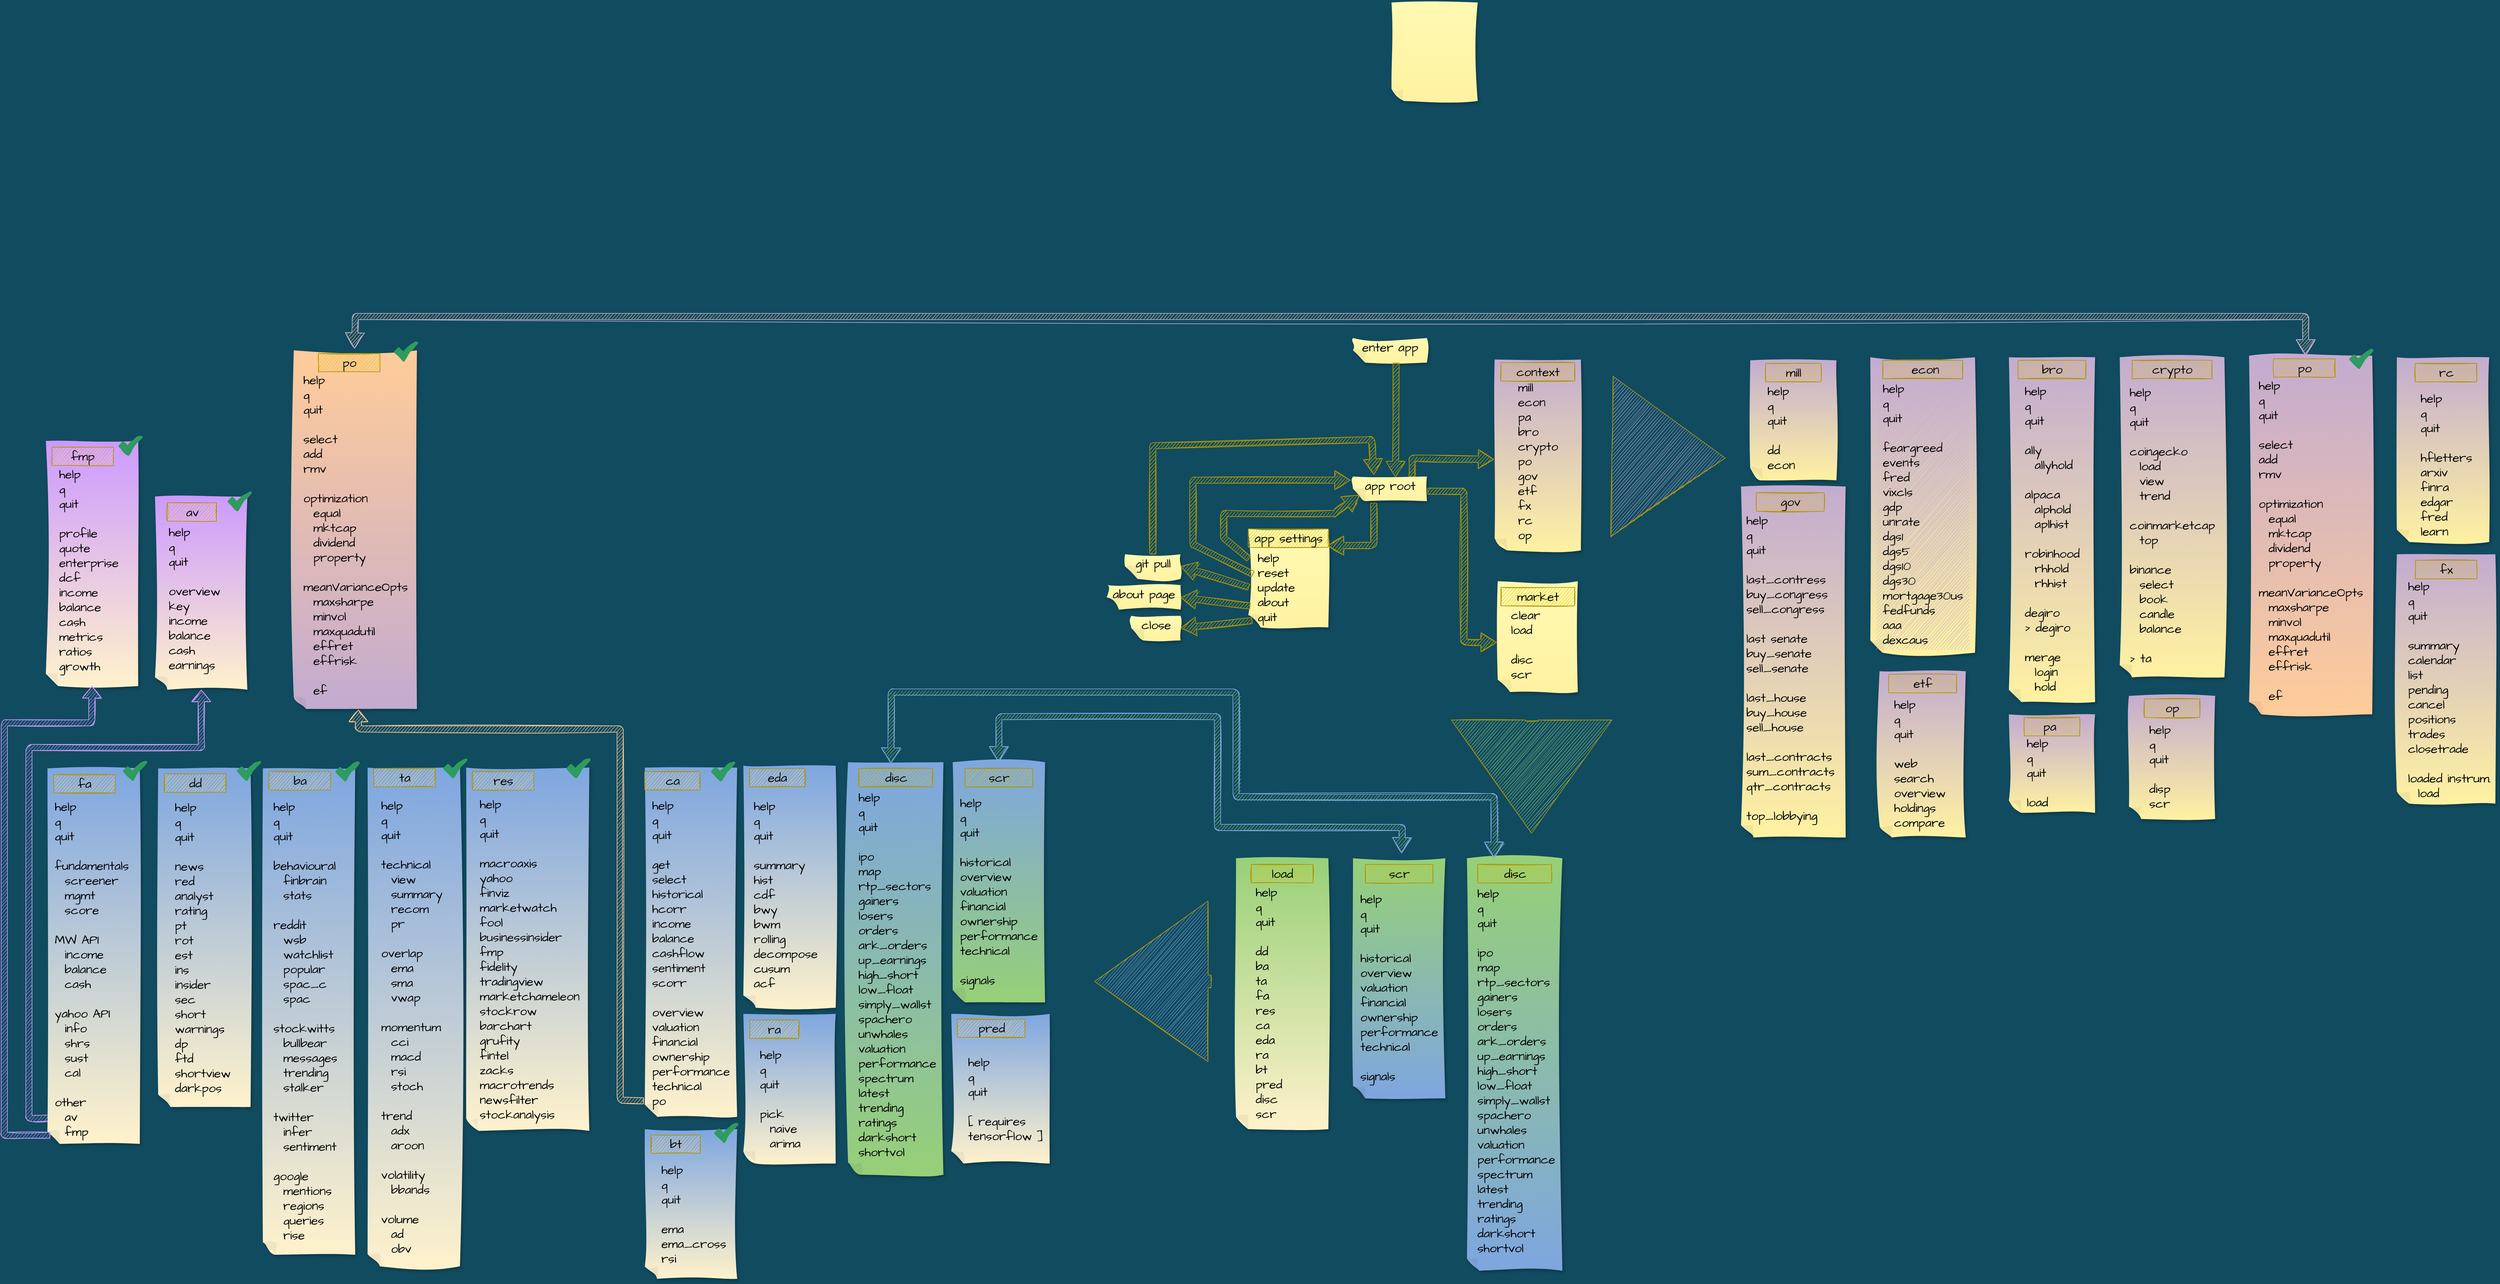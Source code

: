 <mxfile version="14.7.1" type="github">
  <diagram id="B7SO6LhxgRQyWa8REr9t" name="Page-1">
    <mxGraphModel dx="4575" dy="2227" grid="1" gridSize="10" guides="1" tooltips="1" connect="1" arrows="1" fold="1" page="1" pageScale="1" pageWidth="850" pageHeight="1100" background="#114B5F" math="0" shadow="0">
      <root>
        <mxCell id="0" />
        <mxCell id="1" parent="0" />
        <mxCell id="mHLDe494p_YbO8qeRfrM-2" value="" style="shape=note;whiteSpace=wrap;html=1;backgroundOutline=1;darkOpacity=0.05;fillColor=#FFF9B2;strokeColor=none;fillStyle=solid;direction=west;gradientDirection=north;gradientColor=#FFF2A1;sketch=1;shadow=1;size=20;fontSize=24;jiggle=2;pointerEvents=1;hachureGap=4;fontFamily=Architects Daughter;fontSource=https%3A%2F%2Ffonts.googleapis.com%2Fcss%3Ffamily%3DArchitects%2BDaughter;" parent="1" vertex="1">
          <mxGeometry x="190" y="-15" width="120" height="40" as="geometry" />
        </mxCell>
        <mxCell id="mHLDe494p_YbO8qeRfrM-1" value="enter app" style="text;html=1;align=center;verticalAlign=middle;resizable=0;points=[];autosize=1;strokeColor=none;sketch=1;hachureGap=4;pointerEvents=0;fontFamily=Architects Daughter;fontSource=https%3A%2F%2Ffonts.googleapis.com%2Fcss%3Ffamily%3DArchitects%2BDaughter;fontSize=20;rotation=0;" parent="1" vertex="1">
          <mxGeometry x="195" y="-15" width="110" height="30" as="geometry" />
        </mxCell>
        <mxCell id="mHLDe494p_YbO8qeRfrM-3" value="" style="shape=note;whiteSpace=wrap;html=1;backgroundOutline=1;darkOpacity=0.05;fillColor=#FFF9B2;strokeColor=none;fillStyle=solid;direction=west;gradientDirection=north;gradientColor=#FFF2A1;sketch=1;shadow=1;size=20;fontSize=24;jiggle=2;pointerEvents=1;hachureGap=4;fontFamily=Architects Daughter;fontSource=https%3A%2F%2Ffonts.googleapis.com%2Fcss%3Ffamily%3DArchitects%2BDaughter;" parent="1" vertex="1">
          <mxGeometry x="20" y="295" width="130" height="160" as="geometry" />
        </mxCell>
        <mxCell id="mHLDe494p_YbO8qeRfrM-4" value="app settings" style="text;html=1;align=center;verticalAlign=middle;resizable=0;points=[];autosize=1;sketch=1;hachureGap=4;pointerEvents=0;fontFamily=Architects Daughter;fontSource=https%3A%2F%2Ffonts.googleapis.com%2Fcss%3Ffamily%3DArchitects%2BDaughter;fontSize=20;fillColor=#e3c800;strokeColor=#B09500;fontColor=#000000;" parent="1" vertex="1">
          <mxGeometry x="20" y="295" width="130" height="30" as="geometry" />
        </mxCell>
        <mxCell id="mHLDe494p_YbO8qeRfrM-5" value="&lt;div style=&quot;text-align: left&quot;&gt;&lt;span&gt;help&lt;/span&gt;&lt;/div&gt;&lt;div style=&quot;text-align: left&quot;&gt;&lt;span&gt;reset&lt;/span&gt;&lt;/div&gt;&lt;div style=&quot;text-align: left&quot;&gt;&lt;/div&gt;&lt;span style=&quot;text-align: left&quot;&gt;update&lt;/span&gt;&lt;div style=&quot;text-align: left&quot;&gt;&lt;span&gt;about&lt;/span&gt;&lt;/div&gt;&lt;div style=&quot;text-align: left&quot;&gt;&lt;span&gt;quit&lt;/span&gt;&lt;/div&gt;" style="text;html=1;resizable=0;autosize=1;align=center;verticalAlign=middle;points=[];fillColor=none;strokeColor=none;rounded=0;sketch=1;hachureGap=4;pointerEvents=0;fontFamily=Architects Daughter;fontSource=https%3A%2F%2Ffonts.googleapis.com%2Fcss%3Ffamily%3DArchitects%2BDaughter;fontSize=20;" parent="1" vertex="1">
          <mxGeometry x="25" y="325" width="80" height="130" as="geometry" />
        </mxCell>
        <mxCell id="mHLDe494p_YbO8qeRfrM-6" value="" style="edgeStyle=none;curved=1;rounded=0;sketch=1;orthogonalLoop=1;jettySize=auto;html=1;endArrow=open;sourcePerimeterSpacing=8;targetPerimeterSpacing=8;fontSize=16;shape=flexArrow;rounded=1;startSize=8;endSize=8;fontFamily=Architects Daughter;fontSource=https%3A%2F%2Ffonts.googleapis.com%2Fcss%3Ffamily%3DArchitects%2BDaughter;fillColor=#e3c800;strokeColor=#B09500;exitX=0.72;exitY=-0.075;exitDx=0;exitDy=0;exitPerimeter=0;entryX=0.995;entryY=0.905;entryDx=0;entryDy=0;entryPerimeter=0;" parent="1" edge="1" target="mHLDe494p_YbO8qeRfrM-4" source="mHLDe494p_YbO8qeRfrM-12">
          <mxGeometry width="140" relative="1" as="geometry">
            <mxPoint x="255" y="260" as="sourcePoint" />
            <mxPoint x="256" y="351" as="targetPoint" />
            <Array as="points">
              <mxPoint x="224" y="322" />
            </Array>
          </mxGeometry>
        </mxCell>
        <mxCell id="mHLDe494p_YbO8qeRfrM-7" value="" style="shape=note;whiteSpace=wrap;html=1;backgroundOutline=1;darkOpacity=0.05;strokeColor=none;fillStyle=solid;direction=west;gradientDirection=north;gradientColor=#FFF2A1;sketch=1;shadow=1;size=20;fontSize=24;jiggle=2;pointerEvents=1;hachureGap=4;fontFamily=Architects Daughter;fontSource=https%3A%2F%2Ffonts.googleapis.com%2Fcss%3Ffamily%3DArchitects%2BDaughter;fillColor=#C3ABD0;" parent="1" vertex="1">
          <mxGeometry x="420" y="20" width="140" height="310" as="geometry" />
        </mxCell>
        <mxCell id="mHLDe494p_YbO8qeRfrM-8" value="&amp;nbsp; context&amp;nbsp;&amp;nbsp;" style="text;html=1;align=center;verticalAlign=middle;resizable=0;points=[];autosize=1;strokeColor=#B09500;sketch=1;hachureGap=4;pointerEvents=0;fontFamily=Architects Daughter;fontSource=https%3A%2F%2Ffonts.googleapis.com%2Fcss%3Ffamily%3DArchitects%2BDaughter;fontSize=20;fillColor=#e3c800;fontColor=#000000;" parent="1" vertex="1">
          <mxGeometry x="430" y="25" width="120" height="30" as="geometry" />
        </mxCell>
        <mxCell id="mHLDe494p_YbO8qeRfrM-11" value="" style="edgeStyle=none;curved=1;rounded=0;sketch=1;orthogonalLoop=1;jettySize=auto;html=1;endArrow=open;sourcePerimeterSpacing=8;targetPerimeterSpacing=8;fontSize=16;shape=flexArrow;rounded=1;startSize=8;endSize=8;fontFamily=Architects Daughter;fontSource=https%3A%2F%2Ffonts.googleapis.com%2Fcss%3Ffamily%3DArchitects%2BDaughter;fillColor=#e3c800;strokeColor=#B09500;exitX=0.202;exitY=0.983;exitDx=0;exitDy=0;exitPerimeter=0;entryX=1.007;entryY=0.477;entryDx=0;entryDy=0;entryPerimeter=0;" parent="1" edge="1" target="mHLDe494p_YbO8qeRfrM-7" source="mHLDe494p_YbO8qeRfrM-12">
          <mxGeometry width="140" relative="1" as="geometry">
            <mxPoint x="325" y="230" as="sourcePoint" />
            <mxPoint x="385" y="230" as="targetPoint" />
            <Array as="points">
              <mxPoint x="286" y="180" />
            </Array>
          </mxGeometry>
        </mxCell>
        <mxCell id="mHLDe494p_YbO8qeRfrM-12" value="" style="shape=note;whiteSpace=wrap;html=1;backgroundOutline=1;darkOpacity=0.05;fillColor=#FFF9B2;strokeColor=none;fillStyle=solid;direction=west;gradientDirection=north;gradientColor=#FFF2A1;sketch=1;shadow=1;size=20;fontSize=24;jiggle=2;pointerEvents=1;hachureGap=4;fontFamily=Architects Daughter;fontSource=https%3A%2F%2Ffonts.googleapis.com%2Fcss%3Ffamily%3DArchitects%2BDaughter;" parent="1" vertex="1">
          <mxGeometry x="190" y="210" width="120" height="40" as="geometry" />
        </mxCell>
        <mxCell id="mHLDe494p_YbO8qeRfrM-13" value="app root" style="text;html=1;align=center;verticalAlign=middle;resizable=0;points=[];autosize=1;strokeColor=none;sketch=1;hachureGap=4;pointerEvents=0;fontFamily=Architects Daughter;fontSource=https%3A%2F%2Ffonts.googleapis.com%2Fcss%3Ffamily%3DArchitects%2BDaughter;fontSize=20;rotation=0;" parent="1" vertex="1">
          <mxGeometry x="200" y="210" width="100" height="30" as="geometry" />
        </mxCell>
        <mxCell id="mHLDe494p_YbO8qeRfrM-14" value="" style="edgeStyle=none;curved=1;rounded=0;sketch=1;orthogonalLoop=1;jettySize=auto;html=1;endArrow=open;sourcePerimeterSpacing=8;targetPerimeterSpacing=8;fontSize=16;shape=flexArrow;rounded=1;startSize=8;endSize=8;fontFamily=Architects Daughter;fontSource=https%3A%2F%2Ffonts.googleapis.com%2Fcss%3Ffamily%3DArchitects%2BDaughter;fillColor=#e3c800;strokeColor=#B09500;entryX=0.425;entryY=0.975;entryDx=0;entryDy=0;entryPerimeter=0;exitX=0;exitY=0;exitDx=50;exitDy=0;exitPerimeter=0;" parent="1" edge="1" target="mHLDe494p_YbO8qeRfrM-12" source="mHLDe494p_YbO8qeRfrM-2">
          <mxGeometry width="140" relative="1" as="geometry">
            <mxPoint x="110" y="230" as="sourcePoint" />
            <mxPoint x="180" y="230" as="targetPoint" />
            <Array as="points" />
          </mxGeometry>
        </mxCell>
        <mxCell id="mHLDe494p_YbO8qeRfrM-16" value="" style="edgeStyle=none;curved=1;rounded=0;sketch=1;orthogonalLoop=1;jettySize=auto;html=1;endArrow=open;sourcePerimeterSpacing=8;targetPerimeterSpacing=8;fontSize=16;shape=flexArrow;rounded=1;startSize=8;endSize=8;fontFamily=Architects Daughter;fontSource=https%3A%2F%2Ffonts.googleapis.com%2Fcss%3Ffamily%3DArchitects%2BDaughter;fillColor=#e3c800;strokeColor=#B09500;entryX=0;entryY=0;entryDx=110;entryDy=10;entryPerimeter=0;exitX=0.992;exitY=0.696;exitDx=0;exitDy=0;exitPerimeter=0;" parent="1" target="mHLDe494p_YbO8qeRfrM-12" edge="1" source="mHLDe494p_YbO8qeRfrM-3">
          <mxGeometry width="140" relative="1" as="geometry">
            <mxPoint x="190" y="370" as="sourcePoint" />
            <mxPoint x="220" y="258" as="targetPoint" />
            <Array as="points">
              <mxPoint x="-20" y="310" />
              <mxPoint x="-20" y="270" />
              <mxPoint x="160" y="270" />
            </Array>
          </mxGeometry>
        </mxCell>
        <mxCell id="mHLDe494p_YbO8qeRfrM-17" value="" style="shape=note;whiteSpace=wrap;html=1;backgroundOutline=1;darkOpacity=0.05;fillColor=#FFF9B2;strokeColor=none;fillStyle=solid;direction=west;gradientDirection=north;gradientColor=#FFF2A1;sketch=1;shadow=1;size=20;fontSize=24;jiggle=2;pointerEvents=1;hachureGap=4;fontFamily=Architects Daughter;fontSource=https%3A%2F%2Ffonts.googleapis.com%2Fcss%3Ffamily%3DArchitects%2BDaughter;" parent="1" vertex="1">
          <mxGeometry x="-180" y="336.25" width="90" height="40" as="geometry" />
        </mxCell>
        <mxCell id="mHLDe494p_YbO8qeRfrM-18" value="git pull" style="text;html=1;align=center;verticalAlign=middle;resizable=0;points=[];autosize=1;strokeColor=none;sketch=1;hachureGap=4;pointerEvents=0;fontFamily=Architects Daughter;fontSource=https%3A%2F%2Ffonts.googleapis.com%2Fcss%3Ffamily%3DArchitects%2BDaughter;fontSize=20;" parent="1" vertex="1">
          <mxGeometry x="-170" y="336.25" width="70" height="30" as="geometry" />
        </mxCell>
        <mxCell id="mHLDe494p_YbO8qeRfrM-22" value="" style="edgeStyle=none;curved=1;rounded=0;sketch=1;orthogonalLoop=1;jettySize=auto;html=1;endArrow=open;sourcePerimeterSpacing=8;targetPerimeterSpacing=8;fontSize=16;shape=flexArrow;rounded=1;startSize=8;endSize=8;fontFamily=Architects Daughter;fontSource=https%3A%2F%2Ffonts.googleapis.com%2Fcss%3Ffamily%3DArchitects%2BDaughter;fillColor=#e3c800;strokeColor=#B09500;entryX=0.24;entryY=-0.1;entryDx=0;entryDy=0;entryPerimeter=0;exitX=0.5;exitY=1;exitDx=0;exitDy=0;exitPerimeter=0;" parent="1" edge="1" target="mHLDe494p_YbO8qeRfrM-13" source="mHLDe494p_YbO8qeRfrM-17">
          <mxGeometry width="140" relative="1" as="geometry">
            <mxPoint x="70" y="400" as="sourcePoint" />
            <mxPoint x="180" y="240" as="targetPoint" />
            <Array as="points">
              <mxPoint x="-135" y="160" />
              <mxPoint x="220" y="150" />
            </Array>
          </mxGeometry>
        </mxCell>
        <mxCell id="mHLDe494p_YbO8qeRfrM-23" value="" style="shape=note;whiteSpace=wrap;html=1;backgroundOutline=1;darkOpacity=0.05;fillColor=#FFF9B2;strokeColor=none;fillStyle=solid;direction=west;gradientDirection=north;gradientColor=#FFF2A1;sketch=1;shadow=1;size=20;fontSize=24;jiggle=2;pointerEvents=1;hachureGap=4;fontFamily=Architects Daughter;fontSource=https%3A%2F%2Ffonts.googleapis.com%2Fcss%3Ffamily%3DArchitects%2BDaughter;" parent="1" vertex="1">
          <mxGeometry x="-210" y="386.25" width="120" height="40" as="geometry" />
        </mxCell>
        <mxCell id="mHLDe494p_YbO8qeRfrM-24" value="about page" style="text;html=1;align=center;verticalAlign=middle;resizable=0;points=[];autosize=1;strokeColor=none;sketch=1;hachureGap=4;pointerEvents=0;fontFamily=Architects Daughter;fontSource=https%3A%2F%2Ffonts.googleapis.com%2Fcss%3Ffamily%3DArchitects%2BDaughter;fontSize=20;" parent="1" vertex="1">
          <mxGeometry x="-210" y="386.25" width="120" height="30" as="geometry" />
        </mxCell>
        <mxCell id="mHLDe494p_YbO8qeRfrM-27" value="" style="edgeStyle=none;curved=1;rounded=0;sketch=1;orthogonalLoop=1;jettySize=auto;html=1;endArrow=open;sourcePerimeterSpacing=8;targetPerimeterSpacing=8;fontSize=16;shape=flexArrow;rounded=1;startSize=8;endSize=8;fontFamily=Architects Daughter;fontSource=https%3A%2F%2Ffonts.googleapis.com%2Fcss%3Ffamily%3DArchitects%2BDaughter;fillColor=#e3c800;strokeColor=#B09500;entryX=0;entryY=0.5;entryDx=0;entryDy=0;entryPerimeter=0;exitX=-0.019;exitY=0.733;exitDx=0;exitDy=0;exitPerimeter=0;" parent="1" source="mHLDe494p_YbO8qeRfrM-5" target="mHLDe494p_YbO8qeRfrM-23" edge="1">
          <mxGeometry width="140" relative="1" as="geometry">
            <mxPoint x="170" y="633.75" as="sourcePoint" />
            <mxPoint x="240" y="633.75" as="targetPoint" />
            <Array as="points" />
          </mxGeometry>
        </mxCell>
        <mxCell id="mHLDe494p_YbO8qeRfrM-28" value="" style="edgeStyle=none;curved=1;rounded=0;sketch=1;orthogonalLoop=1;jettySize=auto;html=1;endArrow=open;sourcePerimeterSpacing=8;targetPerimeterSpacing=8;fontSize=16;shape=flexArrow;rounded=1;startSize=8;endSize=8;fontFamily=Architects Daughter;fontSource=https%3A%2F%2Ffonts.googleapis.com%2Fcss%3Ffamily%3DArchitects%2BDaughter;fillColor=#e3c800;strokeColor=#B09500;entryX=0;entryY=0.5;entryDx=0;entryDy=0;entryPerimeter=0;exitX=0.991;exitY=0.408;exitDx=0;exitDy=0;exitPerimeter=0;" parent="1" target="mHLDe494p_YbO8qeRfrM-17" edge="1" source="mHLDe494p_YbO8qeRfrM-3">
          <mxGeometry width="140" relative="1" as="geometry">
            <mxPoint x="198.48" y="509.04" as="sourcePoint" />
            <mxPoint x="130" y="543.75" as="targetPoint" />
            <Array as="points" />
          </mxGeometry>
        </mxCell>
        <mxCell id="mHLDe494p_YbO8qeRfrM-29" value="" style="edgeStyle=none;curved=1;rounded=0;sketch=1;orthogonalLoop=1;jettySize=auto;html=1;endArrow=open;sourcePerimeterSpacing=8;targetPerimeterSpacing=8;fontSize=16;shape=flexArrow;rounded=1;startSize=8;endSize=8;fontFamily=Architects Daughter;fontSource=https%3A%2F%2Ffonts.googleapis.com%2Fcss%3Ffamily%3DArchitects%2BDaughter;fillColor=#e3c800;strokeColor=#B09500;exitX=0.033;exitY=0.336;exitDx=0;exitDy=0;exitPerimeter=0;entryX=1.035;entryY=0.854;entryDx=0;entryDy=0;entryPerimeter=0;" parent="1" source="mHLDe494p_YbO8qeRfrM-5" edge="1" target="mHLDe494p_YbO8qeRfrM-12">
          <mxGeometry width="140" relative="1" as="geometry">
            <mxPoint x="200" y="380" as="sourcePoint" />
            <mxPoint x="200" y="250" as="targetPoint" />
            <Array as="points">
              <mxPoint x="-70" y="320" />
              <mxPoint x="-70" y="216" />
            </Array>
          </mxGeometry>
        </mxCell>
        <mxCell id="mHLDe494p_YbO8qeRfrM-30" value="" style="shape=note;whiteSpace=wrap;html=1;backgroundOutline=1;darkOpacity=0.05;fillColor=#FFF9B2;strokeColor=none;fillStyle=solid;direction=west;gradientDirection=north;gradientColor=#FFF2A1;sketch=1;shadow=1;size=20;fontSize=24;jiggle=2;pointerEvents=1;hachureGap=4;fontFamily=Architects Daughter;fontSource=https%3A%2F%2Ffonts.googleapis.com%2Fcss%3Ffamily%3DArchitects%2BDaughter;" parent="1" vertex="1">
          <mxGeometry x="-170" y="436.25" width="80" height="40" as="geometry" />
        </mxCell>
        <mxCell id="mHLDe494p_YbO8qeRfrM-31" value="close" style="text;html=1;align=center;verticalAlign=middle;resizable=0;points=[];autosize=1;strokeColor=none;sketch=1;hachureGap=4;pointerEvents=0;fontFamily=Architects Daughter;fontSource=https%3A%2F%2Ffonts.googleapis.com%2Fcss%3Ffamily%3DArchitects%2BDaughter;fontSize=20;" parent="1" vertex="1">
          <mxGeometry x="-160" y="436.25" width="60" height="30" as="geometry" />
        </mxCell>
        <mxCell id="mHLDe494p_YbO8qeRfrM-32" value="" style="edgeStyle=none;curved=1;rounded=0;sketch=1;orthogonalLoop=1;jettySize=auto;html=1;endArrow=open;sourcePerimeterSpacing=8;targetPerimeterSpacing=8;fontSize=16;shape=flexArrow;rounded=1;startSize=8;endSize=8;fontFamily=Architects Daughter;fontSource=https%3A%2F%2Ffonts.googleapis.com%2Fcss%3Ffamily%3DArchitects%2BDaughter;fillColor=#e3c800;strokeColor=#B09500;entryX=0;entryY=0.5;entryDx=0;entryDy=0;entryPerimeter=0;exitX=0.951;exitY=0.07;exitDx=0;exitDy=0;exitPerimeter=0;" parent="1" target="mHLDe494p_YbO8qeRfrM-30" edge="1" source="mHLDe494p_YbO8qeRfrM-3">
          <mxGeometry width="140" relative="1" as="geometry">
            <mxPoint x="208" y="563.75" as="sourcePoint" />
            <mxPoint x="250" y="688.46" as="targetPoint" />
            <Array as="points" />
          </mxGeometry>
        </mxCell>
        <mxCell id="mHLDe494p_YbO8qeRfrM-33" value="" style="shape=note;whiteSpace=wrap;html=1;backgroundOutline=1;darkOpacity=0.05;strokeColor=none;fillStyle=solid;direction=west;gradientDirection=north;gradientColor=#FFF2A1;sketch=1;shadow=1;size=20;fontSize=24;jiggle=2;pointerEvents=1;hachureGap=4;fontFamily=Architects Daughter;fontSource=https%3A%2F%2Ffonts.googleapis.com%2Fcss%3Ffamily%3DArchitects%2BDaughter;fillColor=#C3ABD0;" parent="1" vertex="1">
          <mxGeometry x="835" y="21.25" width="140" height="195" as="geometry" />
        </mxCell>
        <mxCell id="mHLDe494p_YbO8qeRfrM-34" value="&lt;div style=&quot;text-align: left&quot;&gt;&lt;span&gt;help&lt;/span&gt;&lt;/div&gt;&lt;div style=&quot;text-align: left&quot;&gt;&lt;span&gt;q&lt;/span&gt;&lt;/div&gt;&lt;div style=&quot;text-align: left&quot;&gt;&lt;span&gt;quit&lt;/span&gt;&lt;/div&gt;&lt;div style=&quot;text-align: left&quot;&gt;&lt;span&gt;&lt;br&gt;&lt;/span&gt;&lt;/div&gt;&lt;div style=&quot;text-align: left&quot;&gt;&lt;span&gt;dd&lt;/span&gt;&lt;/div&gt;&lt;div style=&quot;text-align: left&quot;&gt;&lt;span&gt;econ&lt;/span&gt;&lt;/div&gt;" style="text;html=1;align=center;verticalAlign=middle;resizable=0;points=[];autosize=1;strokeColor=none;sketch=1;hachureGap=4;pointerEvents=0;fontFamily=Architects Daughter;fontSource=https%3A%2F%2Ffonts.googleapis.com%2Fcss%3Ffamily%3DArchitects%2BDaughter;fontSize=20;" parent="1" vertex="1">
          <mxGeometry x="855" y="56.25" width="60" height="150" as="geometry" />
        </mxCell>
        <mxCell id="mHLDe494p_YbO8qeRfrM-35" value="&amp;nbsp; &amp;nbsp;mill&amp;nbsp; &amp;nbsp;" style="text;html=1;align=center;verticalAlign=middle;resizable=0;points=[];autosize=1;strokeColor=#B09500;sketch=1;hachureGap=4;pointerEvents=0;fontFamily=Architects Daughter;fontSource=https%3A%2F%2Ffonts.googleapis.com%2Fcss%3Ffamily%3DArchitects%2BDaughter;fontSize=20;fillColor=#e3c800;fontColor=#000000;" parent="1" vertex="1">
          <mxGeometry x="860" y="26.25" width="90" height="30" as="geometry" />
        </mxCell>
        <mxCell id="mHLDe494p_YbO8qeRfrM-37" value="&lt;div style=&quot;text-align: left&quot;&gt;mill&lt;/div&gt;&lt;div style=&quot;text-align: left&quot;&gt;econ&lt;/div&gt;&lt;div style=&quot;text-align: left&quot;&gt;pa&lt;/div&gt;&lt;div style=&quot;text-align: left&quot;&gt;bro&lt;/div&gt;&lt;div style=&quot;text-align: left&quot;&gt;crypto&lt;/div&gt;&lt;div style=&quot;text-align: left&quot;&gt;po&lt;/div&gt;&lt;div style=&quot;text-align: left&quot;&gt;gov&lt;/div&gt;&lt;div style=&quot;text-align: left&quot;&gt;etf&lt;/div&gt;&lt;div style=&quot;text-align: left&quot;&gt;fx&lt;/div&gt;&lt;div style=&quot;text-align: left&quot;&gt;rc&lt;/div&gt;&lt;div style=&quot;text-align: left&quot;&gt;op&lt;/div&gt;" style="text;html=1;align=center;verticalAlign=middle;resizable=0;points=[];autosize=1;strokeColor=none;sketch=1;hachureGap=4;pointerEvents=0;fontFamily=Architects Daughter;fontSource=https%3A%2F%2Ffonts.googleapis.com%2Fcss%3Ffamily%3DArchitects%2BDaughter;fontSize=20;" parent="1" vertex="1">
          <mxGeometry x="450" y="50" width="80" height="270" as="geometry" />
        </mxCell>
        <mxCell id="mHLDe494p_YbO8qeRfrM-38" value="" style="edgeStyle=none;curved=1;rounded=0;sketch=1;orthogonalLoop=1;jettySize=auto;html=1;endArrow=open;sourcePerimeterSpacing=8;targetPerimeterSpacing=8;fontSize=16;shape=flexArrow;rounded=1;startSize=8;endSize=61.04;fontFamily=Architects Daughter;fontSource=https%3A%2F%2Ffonts.googleapis.com%2Fcss%3Ffamily%3DArchitects%2BDaughter;strokeColor=#B09500;endWidth=239.167;fillColor=#C3ABD0;width=20.667;" parent="1" edge="1">
          <mxGeometry width="140" relative="1" as="geometry">
            <mxPoint x="610.0" y="177.5" as="sourcePoint" />
            <mxPoint x="795" y="180" as="targetPoint" />
            <Array as="points" />
          </mxGeometry>
        </mxCell>
        <mxCell id="mHLDe494p_YbO8qeRfrM-39" value="" style="shape=note;whiteSpace=wrap;html=1;backgroundOutline=1;darkOpacity=0.05;strokeColor=none;fillStyle=solid;direction=west;gradientDirection=north;gradientColor=#FFF2A1;sketch=1;shadow=1;size=20;fontSize=24;jiggle=2;pointerEvents=1;hachureGap=4;fontFamily=Architects Daughter;fontSource=https%3A%2F%2Ffonts.googleapis.com%2Fcss%3Ffamily%3DArchitects%2BDaughter;fillColor=#C3ABD0;" parent="1" vertex="1">
          <mxGeometry x="1030" y="16.25" width="170" height="480" as="geometry" />
        </mxCell>
        <mxCell id="mHLDe494p_YbO8qeRfrM-40" value="&lt;div style=&quot;text-align: left&quot;&gt;help&lt;/div&gt;&lt;div style=&quot;text-align: left&quot;&gt;q&lt;/div&gt;&lt;div style=&quot;text-align: left&quot;&gt;quit&lt;/div&gt;&lt;div style=&quot;text-align: left&quot;&gt;&lt;br&gt;&lt;/div&gt;&lt;div style=&quot;text-align: left&quot;&gt;feargreed&lt;/div&gt;&lt;div style=&quot;text-align: left&quot;&gt;events&lt;/div&gt;&lt;div style=&quot;text-align: left&quot;&gt;fred&lt;/div&gt;&lt;div style=&quot;text-align: left&quot;&gt;vixcls&lt;/div&gt;&lt;div style=&quot;text-align: left&quot;&gt;gdp&lt;/div&gt;&lt;div style=&quot;text-align: left&quot;&gt;unrate&lt;/div&gt;&lt;div style=&quot;text-align: left&quot;&gt;dgs1&lt;/div&gt;&lt;div style=&quot;text-align: left&quot;&gt;dgs5&lt;/div&gt;&lt;div style=&quot;text-align: left&quot;&gt;dgs10&lt;/div&gt;&lt;div style=&quot;text-align: left&quot;&gt;dgs30&lt;/div&gt;&lt;div style=&quot;text-align: left&quot;&gt;mortgage30us&lt;/div&gt;&lt;div style=&quot;text-align: left&quot;&gt;fedfunds&lt;/div&gt;&lt;div style=&quot;text-align: left&quot;&gt;aaa&lt;/div&gt;&lt;div style=&quot;text-align: left&quot;&gt;dexcaus&lt;/div&gt;" style="text;html=1;align=center;verticalAlign=middle;resizable=0;points=[];autosize=1;strokeColor=none;sketch=1;hachureGap=4;pointerEvents=0;fontFamily=Architects Daughter;fontSource=https%3A%2F%2Ffonts.googleapis.com%2Fcss%3Ffamily%3DArchitects%2BDaughter;fontSize=20;fillColor=#C3ABD0;" parent="1" vertex="1">
          <mxGeometry x="1040" y="51.25" width="150" height="440" as="geometry" />
        </mxCell>
        <mxCell id="mHLDe494p_YbO8qeRfrM-41" value="&amp;nbsp; &amp;nbsp; &amp;nbsp;econ&amp;nbsp; &amp;nbsp;&amp;nbsp;" style="text;html=1;align=center;verticalAlign=middle;resizable=0;points=[];autosize=1;strokeColor=#B09500;sketch=1;hachureGap=4;pointerEvents=0;fontFamily=Architects Daughter;fontSource=https%3A%2F%2Ffonts.googleapis.com%2Fcss%3Ffamily%3DArchitects%2BDaughter;fontSize=20;fillColor=#e3c800;fontColor=#000000;" parent="1" vertex="1">
          <mxGeometry x="1050" y="21.25" width="130" height="30" as="geometry" />
        </mxCell>
        <mxCell id="mHLDe494p_YbO8qeRfrM-42" value="" style="shape=note;whiteSpace=wrap;html=1;backgroundOutline=1;darkOpacity=0.05;strokeColor=none;fillStyle=solid;direction=west;gradientDirection=north;gradientColor=#FFF2A1;sketch=1;shadow=1;size=20;fontSize=24;jiggle=2;pointerEvents=1;hachureGap=4;fontFamily=Architects Daughter;fontSource=https%3A%2F%2Ffonts.googleapis.com%2Fcss%3Ffamily%3DArchitects%2BDaughter;fillColor=#C3ABD0;" parent="1" vertex="1">
          <mxGeometry x="1255" y="596.25" width="140" height="160" as="geometry" />
        </mxCell>
        <mxCell id="mHLDe494p_YbO8qeRfrM-43" value="&lt;div style=&quot;text-align: left&quot;&gt;help&lt;/div&gt;&lt;div style=&quot;text-align: left&quot;&gt;q&lt;/div&gt;&lt;div style=&quot;text-align: left&quot;&gt;quit&lt;/div&gt;&lt;div style=&quot;text-align: left&quot;&gt;&lt;br&gt;&lt;/div&gt;&lt;div style=&quot;text-align: left&quot;&gt;load&amp;nbsp;&lt;/div&gt;" style="text;html=1;align=center;verticalAlign=middle;resizable=0;points=[];autosize=1;strokeColor=none;sketch=1;hachureGap=4;pointerEvents=0;fontFamily=Architects Daughter;fontSource=https%3A%2F%2Ffonts.googleapis.com%2Fcss%3Ffamily%3DArchitects%2BDaughter;fontSize=20;" parent="1" vertex="1">
          <mxGeometry x="1275" y="626.25" width="60" height="130" as="geometry" />
        </mxCell>
        <mxCell id="mHLDe494p_YbO8qeRfrM-44" value="&amp;nbsp; &amp;nbsp;pa&amp;nbsp; &amp;nbsp;&amp;nbsp;" style="text;html=1;align=center;verticalAlign=middle;resizable=0;points=[];autosize=1;strokeColor=#B09500;sketch=1;hachureGap=4;pointerEvents=0;fontFamily=Architects Daughter;fontSource=https%3A%2F%2Ffonts.googleapis.com%2Fcss%3Ffamily%3DArchitects%2BDaughter;fontSize=20;fillColor=#e3c800;fontColor=#000000;" parent="1" vertex="1">
          <mxGeometry x="1280" y="601.25" width="90" height="30" as="geometry" />
        </mxCell>
        <mxCell id="mHLDe494p_YbO8qeRfrM-45" value="" style="shape=note;whiteSpace=wrap;html=1;backgroundOutline=1;darkOpacity=0.05;strokeColor=none;fillStyle=solid;direction=west;gradientDirection=north;gradientColor=#FFF2A1;sketch=1;shadow=1;size=20;fontSize=24;jiggle=2;pointerEvents=1;hachureGap=4;fontFamily=Architects Daughter;fontSource=https%3A%2F%2Ffonts.googleapis.com%2Fcss%3Ffamily%3DArchitects%2BDaughter;fillColor=#C3ABD0;" parent="1" vertex="1">
          <mxGeometry x="1255" y="16.25" width="140" height="560" as="geometry" />
        </mxCell>
        <mxCell id="mHLDe494p_YbO8qeRfrM-46" value="&lt;div style=&quot;text-align: left&quot;&gt;&lt;span&gt;help&lt;/span&gt;&lt;/div&gt;&lt;div style=&quot;text-align: left&quot;&gt;&lt;span&gt;q&lt;/span&gt;&lt;/div&gt;&lt;div style=&quot;text-align: left&quot;&gt;&lt;span&gt;quit&lt;/span&gt;&lt;/div&gt;&lt;div style=&quot;text-align: left&quot;&gt;&lt;br&gt;&lt;/div&gt;&lt;div style=&quot;text-align: left&quot;&gt;ally&lt;/div&gt;&lt;div style=&quot;text-align: left&quot;&gt;&amp;nbsp; allyhold&lt;/div&gt;&lt;div style=&quot;text-align: left&quot;&gt;&lt;br&gt;&lt;/div&gt;&lt;div style=&quot;text-align: left&quot;&gt;alpaca&lt;/div&gt;&lt;div style=&quot;text-align: left&quot;&gt;&amp;nbsp; alphold&lt;/div&gt;&lt;div style=&quot;text-align: left&quot;&gt;&amp;nbsp; aplhist&lt;/div&gt;&lt;div style=&quot;text-align: left&quot;&gt;&lt;br&gt;&lt;/div&gt;&lt;div style=&quot;text-align: left&quot;&gt;robinhood&lt;/div&gt;&lt;div style=&quot;text-align: left&quot;&gt;&amp;nbsp; rhhold&lt;/div&gt;&lt;div style=&quot;text-align: left&quot;&gt;&amp;nbsp; rhhist&lt;/div&gt;&lt;div style=&quot;text-align: left&quot;&gt;&lt;br&gt;&lt;/div&gt;&lt;div style=&quot;text-align: left&quot;&gt;degiro&lt;/div&gt;&lt;div style=&quot;text-align: left&quot;&gt;&amp;gt; degiro&lt;/div&gt;&lt;div style=&quot;text-align: left&quot;&gt;&lt;br&gt;&lt;/div&gt;&lt;div style=&quot;text-align: left&quot;&gt;merge&lt;/div&gt;&lt;div style=&quot;text-align: left&quot;&gt;&amp;nbsp; login&lt;/div&gt;&lt;div style=&quot;text-align: left&quot;&gt;&amp;nbsp; hold&lt;/div&gt;" style="text;html=1;align=center;verticalAlign=middle;resizable=0;points=[];autosize=1;strokeColor=none;sketch=1;hachureGap=4;pointerEvents=0;fontFamily=Architects Daughter;fontSource=https%3A%2F%2Ffonts.googleapis.com%2Fcss%3Ffamily%3DArchitects%2BDaughter;fontSize=20;" parent="1" vertex="1">
          <mxGeometry x="1275" y="56.25" width="100" height="510" as="geometry" />
        </mxCell>
        <mxCell id="mHLDe494p_YbO8qeRfrM-47" value="&amp;nbsp; &amp;nbsp; bro&amp;nbsp; &amp;nbsp;&amp;nbsp;" style="text;html=1;align=center;verticalAlign=middle;resizable=0;points=[];autosize=1;strokeColor=#B09500;sketch=1;hachureGap=4;pointerEvents=0;fontFamily=Architects Daughter;fontSource=https%3A%2F%2Ffonts.googleapis.com%2Fcss%3Ffamily%3DArchitects%2BDaughter;fontSize=20;fillColor=#e3c800;fontColor=#000000;" parent="1" vertex="1">
          <mxGeometry x="1270" y="21.25" width="110" height="30" as="geometry" />
        </mxCell>
        <mxCell id="mHLDe494p_YbO8qeRfrM-48" value="" style="shape=note;whiteSpace=wrap;html=1;backgroundOutline=1;darkOpacity=0.05;strokeColor=none;fillStyle=solid;direction=west;gradientDirection=north;gradientColor=#FFF2A1;sketch=1;shadow=1;size=20;fontSize=24;jiggle=2;pointerEvents=1;hachureGap=4;fontFamily=Architects Daughter;fontSource=https%3A%2F%2Ffonts.googleapis.com%2Fcss%3Ffamily%3DArchitects%2BDaughter;fillColor=#C3ABD0;" parent="1" vertex="1">
          <mxGeometry x="1435" y="16.25" width="170" height="520" as="geometry" />
        </mxCell>
        <mxCell id="mHLDe494p_YbO8qeRfrM-49" value="&lt;div style=&quot;text-align: left&quot;&gt;help&lt;/div&gt;&lt;div style=&quot;text-align: left&quot;&gt;q&lt;/div&gt;&lt;div style=&quot;text-align: left&quot;&gt;quit&lt;/div&gt;&lt;div style=&quot;text-align: left&quot;&gt;&lt;br&gt;&lt;/div&gt;&lt;div style=&quot;text-align: left&quot;&gt;coingecko&lt;/div&gt;&lt;div style=&quot;text-align: left&quot;&gt;&amp;nbsp; load&lt;/div&gt;&lt;div style=&quot;text-align: left&quot;&gt;&amp;nbsp; view&lt;/div&gt;&lt;div style=&quot;text-align: left&quot;&gt;&amp;nbsp; trend&lt;/div&gt;&lt;div style=&quot;text-align: left&quot;&gt;&lt;br&gt;&lt;/div&gt;&lt;div style=&quot;text-align: left&quot;&gt;coinmarketcap&lt;/div&gt;&lt;div style=&quot;text-align: left&quot;&gt;&amp;nbsp; top&lt;/div&gt;&lt;div style=&quot;text-align: left&quot;&gt;&lt;br&gt;&lt;/div&gt;&lt;div style=&quot;text-align: left&quot;&gt;binance&lt;/div&gt;&lt;div style=&quot;text-align: left&quot;&gt;&amp;nbsp; select&lt;/div&gt;&lt;div style=&quot;text-align: left&quot;&gt;&amp;nbsp; book&lt;/div&gt;&lt;div style=&quot;text-align: left&quot;&gt;&amp;nbsp; candle&lt;/div&gt;&lt;div style=&quot;text-align: left&quot;&gt;&amp;nbsp; balance&lt;/div&gt;&lt;div style=&quot;text-align: left&quot;&gt;&lt;br&gt;&lt;/div&gt;&lt;div style=&quot;text-align: left&quot;&gt;&amp;gt; ta&lt;/div&gt;&lt;div style=&quot;text-align: left&quot;&gt;&lt;br&gt;&lt;/div&gt;" style="text;html=1;align=center;verticalAlign=middle;resizable=0;points=[];autosize=1;strokeColor=none;sketch=1;hachureGap=4;pointerEvents=0;fontFamily=Architects Daughter;fontSource=https%3A%2F%2Ffonts.googleapis.com%2Fcss%3Ffamily%3DArchitects%2BDaughter;fontSize=20;" parent="1" vertex="1">
          <mxGeometry x="1445" y="56.25" width="150" height="490" as="geometry" />
        </mxCell>
        <mxCell id="mHLDe494p_YbO8qeRfrM-50" value="&amp;nbsp; &amp;nbsp;crypto&amp;nbsp; &amp;nbsp;" style="text;html=1;align=center;verticalAlign=middle;resizable=0;points=[];autosize=1;strokeColor=#B09500;sketch=1;hachureGap=4;pointerEvents=0;fontFamily=Architects Daughter;fontSource=https%3A%2F%2Ffonts.googleapis.com%2Fcss%3Ffamily%3DArchitects%2BDaughter;fontSize=20;fillColor=#e3c800;fontColor=#000000;" parent="1" vertex="1">
          <mxGeometry x="1455" y="21.25" width="130" height="30" as="geometry" />
        </mxCell>
        <mxCell id="mHLDe494p_YbO8qeRfrM-51" value="" style="shape=note;whiteSpace=wrap;html=1;backgroundOutline=1;darkOpacity=0.05;strokeColor=none;fillStyle=solid;direction=west;gradientDirection=north;sketch=1;shadow=1;size=20;fontSize=24;jiggle=2;pointerEvents=1;hachureGap=4;fontFamily=Architects Daughter;fontSource=https%3A%2F%2Ffonts.googleapis.com%2Fcss%3Ffamily%3DArchitects%2BDaughter;fillColor=#C3ABD0;gradientColor=#FFCC99;" parent="1" vertex="1">
          <mxGeometry x="1645" y="13.75" width="200" height="582.5" as="geometry" />
        </mxCell>
        <mxCell id="mHLDe494p_YbO8qeRfrM-52" value="&lt;div style=&quot;text-align: left&quot;&gt;&lt;span&gt;help&lt;/span&gt;&lt;/div&gt;&lt;div style=&quot;text-align: left&quot;&gt;&lt;span&gt;q&lt;/span&gt;&lt;/div&gt;&lt;div style=&quot;text-align: left&quot;&gt;&lt;span&gt;quit&lt;/span&gt;&lt;/div&gt;&lt;div style=&quot;text-align: left&quot;&gt;&lt;span&gt;&lt;br&gt;&lt;/span&gt;&lt;/div&gt;&lt;div style=&quot;text-align: left&quot;&gt;select&lt;/div&gt;&lt;div style=&quot;text-align: left&quot;&gt;add&lt;/div&gt;&lt;div style=&quot;text-align: left&quot;&gt;rmv&lt;/div&gt;&lt;div style=&quot;text-align: left&quot;&gt;&lt;br&gt;&lt;/div&gt;&lt;div style=&quot;text-align: left&quot;&gt;optimization&lt;/div&gt;&lt;div style=&quot;text-align: left&quot;&gt;&amp;nbsp; equal&lt;/div&gt;&lt;div style=&quot;text-align: left&quot;&gt;&amp;nbsp; mktcap&lt;/div&gt;&lt;div style=&quot;text-align: left&quot;&gt;&amp;nbsp; dividend&lt;/div&gt;&lt;div style=&quot;text-align: left&quot;&gt;&amp;nbsp; property&lt;/div&gt;&lt;div style=&quot;text-align: left&quot;&gt;&lt;br&gt;&lt;/div&gt;&lt;div style=&quot;text-align: left&quot;&gt;meanVarianceOpts&lt;/div&gt;&lt;div style=&quot;text-align: left&quot;&gt;&amp;nbsp; maxsharpe&lt;/div&gt;&lt;div style=&quot;text-align: left&quot;&gt;&amp;nbsp; minvol&lt;/div&gt;&lt;div style=&quot;text-align: left&quot;&gt;&amp;nbsp; maxquadutil&lt;/div&gt;&lt;div style=&quot;text-align: left&quot;&gt;&amp;nbsp; effret&lt;/div&gt;&lt;div style=&quot;text-align: left&quot;&gt;&amp;nbsp; effrisk&lt;/div&gt;&lt;div style=&quot;text-align: left&quot;&gt;&lt;br&gt;&lt;/div&gt;&lt;div style=&quot;text-align: left&quot;&gt;&amp;nbsp; ef&lt;/div&gt;" style="text;html=1;align=center;verticalAlign=middle;resizable=0;points=[];autosize=1;strokeColor=none;sketch=1;hachureGap=4;pointerEvents=0;fontFamily=Architects Daughter;fontSource=https%3A%2F%2Ffonts.googleapis.com%2Fcss%3Ffamily%3DArchitects%2BDaughter;fontSize=20;" parent="1" vertex="1">
          <mxGeometry x="1650" y="48.75" width="190" height="530" as="geometry" />
        </mxCell>
        <mxCell id="mHLDe494p_YbO8qeRfrM-53" value="&amp;nbsp; &amp;nbsp; po&amp;nbsp; &amp;nbsp;&amp;nbsp;" style="text;html=1;align=center;verticalAlign=middle;resizable=0;points=[];autosize=1;strokeColor=#B09500;sketch=1;hachureGap=4;pointerEvents=0;fontFamily=Architects Daughter;fontSource=https%3A%2F%2Ffonts.googleapis.com%2Fcss%3Ffamily%3DArchitects%2BDaughter;fontSize=20;fillColor=#e3c800;fontColor=#000000;" parent="1" vertex="1">
          <mxGeometry x="1685" y="18.75" width="100" height="30" as="geometry" />
        </mxCell>
        <mxCell id="mHLDe494p_YbO8qeRfrM-54" value="" style="shape=note;whiteSpace=wrap;html=1;backgroundOutline=1;darkOpacity=0.05;strokeColor=none;fillStyle=solid;direction=west;gradientDirection=north;gradientColor=#FFF2A1;sketch=1;shadow=1;size=20;fontSize=24;jiggle=2;pointerEvents=1;hachureGap=4;fontFamily=Architects Daughter;fontSource=https%3A%2F%2Ffonts.googleapis.com%2Fcss%3Ffamily%3DArchitects%2BDaughter;fillColor=#C3ABD0;" parent="1" vertex="1">
          <mxGeometry x="820" y="226.25" width="170" height="570" as="geometry" />
        </mxCell>
        <mxCell id="mHLDe494p_YbO8qeRfrM-55" value="&lt;div style=&quot;text-align: left&quot;&gt;&lt;span&gt;help&lt;/span&gt;&lt;/div&gt;&lt;div style=&quot;text-align: left&quot;&gt;&lt;span&gt;q&lt;/span&gt;&lt;/div&gt;&lt;div style=&quot;text-align: left&quot;&gt;&lt;span&gt;quit&lt;/span&gt;&lt;/div&gt;&lt;div style=&quot;text-align: left&quot;&gt;&lt;span&gt;&lt;br&gt;&lt;/span&gt;&lt;/div&gt;&lt;div style=&quot;text-align: left&quot;&gt;last_contress&lt;/div&gt;&lt;div style=&quot;text-align: left&quot;&gt;buy_congress&lt;/div&gt;&lt;div style=&quot;text-align: left&quot;&gt;sell_congress&lt;/div&gt;&lt;div style=&quot;text-align: left&quot;&gt;&lt;br&gt;&lt;/div&gt;&lt;div style=&quot;text-align: left&quot;&gt;last senate&lt;/div&gt;&lt;div style=&quot;text-align: left&quot;&gt;buy_senate&lt;/div&gt;&lt;div style=&quot;text-align: left&quot;&gt;sell_senate&lt;/div&gt;&lt;div style=&quot;text-align: left&quot;&gt;&lt;br&gt;&lt;/div&gt;&lt;div style=&quot;text-align: left&quot;&gt;last_house&lt;/div&gt;&lt;div style=&quot;text-align: left&quot;&gt;buy_house&lt;/div&gt;&lt;div style=&quot;text-align: left&quot;&gt;sell_house&lt;/div&gt;&lt;div style=&quot;text-align: left&quot;&gt;&lt;br&gt;&lt;/div&gt;&lt;div style=&quot;text-align: left&quot;&gt;last_contracts&lt;/div&gt;&lt;div style=&quot;text-align: left&quot;&gt;sum_contracts&lt;/div&gt;&lt;div style=&quot;text-align: left&quot;&gt;qtr_contracts&lt;/div&gt;&lt;div style=&quot;text-align: left&quot;&gt;&lt;br&gt;&lt;/div&gt;&lt;div style=&quot;text-align: left&quot;&gt;top_lobbying&lt;/div&gt;" style="text;html=1;align=center;verticalAlign=middle;resizable=0;points=[];autosize=1;strokeColor=none;sketch=1;hachureGap=4;pointerEvents=0;fontFamily=Architects Daughter;fontSource=https%3A%2F%2Ffonts.googleapis.com%2Fcss%3Ffamily%3DArchitects%2BDaughter;fontSize=20;" parent="1" vertex="1">
          <mxGeometry x="820" y="266.25" width="160" height="510" as="geometry" />
        </mxCell>
        <mxCell id="mHLDe494p_YbO8qeRfrM-56" value="&amp;nbsp; &amp;nbsp; gov&amp;nbsp; &amp;nbsp;&amp;nbsp;" style="text;html=1;align=center;verticalAlign=middle;resizable=0;points=[];autosize=1;strokeColor=#B09500;sketch=1;hachureGap=4;pointerEvents=0;fontFamily=Architects Daughter;fontSource=https%3A%2F%2Ffonts.googleapis.com%2Fcss%3Ffamily%3DArchitects%2BDaughter;fontSize=20;fillColor=#e3c800;fontColor=#000000;" parent="1" vertex="1">
          <mxGeometry x="845" y="236.25" width="110" height="30" as="geometry" />
        </mxCell>
        <mxCell id="mHLDe494p_YbO8qeRfrM-57" value="" style="shape=note;whiteSpace=wrap;html=1;backgroundOutline=1;darkOpacity=0.05;strokeColor=none;fillStyle=solid;direction=west;gradientDirection=north;gradientColor=#FFF2A1;sketch=1;shadow=1;size=20;fontSize=24;jiggle=2;pointerEvents=1;hachureGap=4;fontFamily=Architects Daughter;fontSource=https%3A%2F%2Ffonts.googleapis.com%2Fcss%3Ffamily%3DArchitects%2BDaughter;fillColor=#C3ABD0;" parent="1" vertex="1">
          <mxGeometry x="1045" y="526.25" width="140" height="270" as="geometry" />
        </mxCell>
        <mxCell id="mHLDe494p_YbO8qeRfrM-58" value="&lt;div style=&quot;text-align: left&quot;&gt;help&lt;/div&gt;&lt;div style=&quot;text-align: left&quot;&gt;q&lt;/div&gt;&lt;div style=&quot;text-align: left&quot;&gt;quit&lt;/div&gt;&lt;div style=&quot;text-align: left&quot;&gt;&lt;br&gt;&lt;/div&gt;&lt;div style=&quot;text-align: left&quot;&gt;web&lt;/div&gt;&lt;div style=&quot;text-align: left&quot;&gt;search&lt;/div&gt;&lt;div style=&quot;text-align: left&quot;&gt;overview&lt;/div&gt;&lt;div style=&quot;text-align: left&quot;&gt;holdings&lt;/div&gt;&lt;div style=&quot;text-align: left&quot;&gt;compare&lt;/div&gt;" style="text;html=1;align=center;verticalAlign=middle;resizable=0;points=[];autosize=1;strokeColor=none;sketch=1;hachureGap=4;pointerEvents=0;fontFamily=Architects Daughter;fontSource=https%3A%2F%2Ffonts.googleapis.com%2Fcss%3Ffamily%3DArchitects%2BDaughter;fontSize=20;" parent="1" vertex="1">
          <mxGeometry x="1060" y="566.25" width="100" height="220" as="geometry" />
        </mxCell>
        <mxCell id="mHLDe494p_YbO8qeRfrM-59" value="&amp;nbsp; &amp;nbsp; etf&amp;nbsp; &amp;nbsp;&amp;nbsp;" style="text;html=1;align=center;verticalAlign=middle;resizable=0;points=[];autosize=1;strokeColor=#B09500;sketch=1;hachureGap=4;pointerEvents=0;fontFamily=Architects Daughter;fontSource=https%3A%2F%2Ffonts.googleapis.com%2Fcss%3Ffamily%3DArchitects%2BDaughter;fontSize=20;fillColor=#e3c800;fontColor=#000000;" parent="1" vertex="1">
          <mxGeometry x="1060" y="531.25" width="110" height="30" as="geometry" />
        </mxCell>
        <mxCell id="mHLDe494p_YbO8qeRfrM-60" value="" style="shape=note;whiteSpace=wrap;html=1;backgroundOutline=1;darkOpacity=0.05;strokeColor=none;fillStyle=solid;direction=west;gradientDirection=north;gradientColor=#FFF2A1;sketch=1;shadow=1;size=20;fontSize=24;jiggle=2;pointerEvents=1;hachureGap=4;fontFamily=Architects Daughter;fontSource=https%3A%2F%2Ffonts.googleapis.com%2Fcss%3Ffamily%3DArchitects%2BDaughter;fillColor=#C3ABD0;" parent="1" vertex="1">
          <mxGeometry x="1885" y="336.25" width="160" height="405" as="geometry" />
        </mxCell>
        <mxCell id="mHLDe494p_YbO8qeRfrM-61" value="&lt;div style=&quot;text-align: left&quot;&gt;help&lt;/div&gt;&lt;div style=&quot;text-align: left&quot;&gt;q&lt;/div&gt;&lt;div style=&quot;text-align: left&quot;&gt;quit&lt;/div&gt;&lt;div style=&quot;text-align: left&quot;&gt;&lt;br&gt;&lt;/div&gt;&lt;div style=&quot;text-align: left&quot;&gt;summary&lt;/div&gt;&lt;div style=&quot;text-align: left&quot;&gt;calendar&lt;/div&gt;&lt;div style=&quot;text-align: left&quot;&gt;list&lt;/div&gt;&lt;div style=&quot;text-align: left&quot;&gt;pending&lt;/div&gt;&lt;div style=&quot;text-align: left&quot;&gt;cancel&lt;/div&gt;&lt;div style=&quot;text-align: left&quot;&gt;positions&lt;/div&gt;&lt;div style=&quot;text-align: left&quot;&gt;trades&lt;/div&gt;&lt;div style=&quot;text-align: left&quot;&gt;closetrade&lt;/div&gt;&lt;div style=&quot;text-align: left&quot;&gt;&lt;br&gt;&lt;/div&gt;&lt;div style=&quot;text-align: left&quot;&gt;loaded instrum.&lt;/div&gt;&lt;div style=&quot;text-align: left&quot;&gt;&amp;nbsp; load&lt;/div&gt;" style="text;html=1;align=center;verticalAlign=middle;resizable=0;points=[];autosize=1;strokeColor=none;sketch=1;hachureGap=4;pointerEvents=0;fontFamily=Architects Daughter;fontSource=https%3A%2F%2Ffonts.googleapis.com%2Fcss%3Ffamily%3DArchitects%2BDaughter;fontSize=20;" parent="1" vertex="1">
          <mxGeometry x="1895" y="371.25" width="150" height="370" as="geometry" />
        </mxCell>
        <mxCell id="mHLDe494p_YbO8qeRfrM-62" value="&amp;nbsp; &amp;nbsp; fx&amp;nbsp; &amp;nbsp;&amp;nbsp;" style="text;html=1;align=center;verticalAlign=middle;resizable=0;points=[];autosize=1;strokeColor=#B09500;sketch=1;hachureGap=4;pointerEvents=0;fontFamily=Architects Daughter;fontSource=https%3A%2F%2Ffonts.googleapis.com%2Fcss%3Ffamily%3DArchitects%2BDaughter;fontSize=20;fillColor=#e3c800;fontColor=#000000;" parent="1" vertex="1">
          <mxGeometry x="1915" y="346.25" width="100" height="30" as="geometry" />
        </mxCell>
        <mxCell id="mHLDe494p_YbO8qeRfrM-63" value="" style="shape=note;whiteSpace=wrap;html=1;backgroundOutline=1;darkOpacity=0.05;strokeColor=none;fillStyle=solid;direction=west;gradientDirection=north;gradientColor=#FFF2A1;sketch=1;shadow=1;size=20;fontSize=24;jiggle=2;pointerEvents=1;hachureGap=4;fontFamily=Architects Daughter;fontSource=https%3A%2F%2Ffonts.googleapis.com%2Fcss%3Ffamily%3DArchitects%2BDaughter;fillColor=#C3ABD0;" parent="1" vertex="1">
          <mxGeometry x="1885" y="16.25" width="150" height="300" as="geometry" />
        </mxCell>
        <mxCell id="mHLDe494p_YbO8qeRfrM-64" value="&lt;div style=&quot;text-align: left&quot;&gt;help&lt;/div&gt;&lt;div style=&quot;text-align: left&quot;&gt;q&lt;/div&gt;&lt;div style=&quot;text-align: left&quot;&gt;quit&lt;/div&gt;&lt;div style=&quot;text-align: left&quot;&gt;&lt;br&gt;&lt;/div&gt;&lt;div style=&quot;text-align: left&quot;&gt;hfletters&lt;/div&gt;&lt;div style=&quot;text-align: left&quot;&gt;arxiv&lt;/div&gt;&lt;div style=&quot;text-align: left&quot;&gt;finra&lt;/div&gt;&lt;div style=&quot;text-align: left&quot;&gt;edgar&lt;/div&gt;&lt;div style=&quot;text-align: left&quot;&gt;fred&lt;/div&gt;&lt;div style=&quot;text-align: left&quot;&gt;learn&lt;/div&gt;" style="text;html=1;align=center;verticalAlign=middle;resizable=0;points=[];autosize=1;strokeColor=none;sketch=1;hachureGap=4;pointerEvents=0;fontFamily=Architects Daughter;fontSource=https%3A%2F%2Ffonts.googleapis.com%2Fcss%3Ffamily%3DArchitects%2BDaughter;fontSize=20;" parent="1" vertex="1">
          <mxGeometry x="1915" y="66.25" width="100" height="250" as="geometry" />
        </mxCell>
        <mxCell id="mHLDe494p_YbO8qeRfrM-65" value="&amp;nbsp; &amp;nbsp; rc&amp;nbsp; &amp;nbsp;&amp;nbsp;" style="text;html=1;align=center;verticalAlign=middle;resizable=0;points=[];autosize=1;strokeColor=#B09500;sketch=1;hachureGap=4;pointerEvents=0;fontFamily=Architects Daughter;fontSource=https%3A%2F%2Ffonts.googleapis.com%2Fcss%3Ffamily%3DArchitects%2BDaughter;fontSize=20;fillColor=#e3c800;fontColor=#000000;" parent="1" vertex="1">
          <mxGeometry x="1915" y="26.25" width="100" height="30" as="geometry" />
        </mxCell>
        <mxCell id="mHLDe494p_YbO8qeRfrM-66" value="" style="shape=note;whiteSpace=wrap;html=1;backgroundOutline=1;darkOpacity=0.05;strokeColor=none;fillStyle=solid;direction=west;gradientDirection=north;gradientColor=#FFF2A1;sketch=1;shadow=1;size=20;fontSize=24;jiggle=2;pointerEvents=1;hachureGap=4;fontFamily=Architects Daughter;fontSource=https%3A%2F%2Ffonts.googleapis.com%2Fcss%3Ffamily%3DArchitects%2BDaughter;fillColor=#C3ABD0;" parent="1" vertex="1">
          <mxGeometry x="1450" y="566.25" width="140" height="200" as="geometry" />
        </mxCell>
        <mxCell id="mHLDe494p_YbO8qeRfrM-67" value="&lt;div style=&quot;text-align: left&quot;&gt;help&lt;/div&gt;&lt;div style=&quot;text-align: left&quot;&gt;q&lt;/div&gt;&lt;div style=&quot;text-align: left&quot;&gt;quit&lt;/div&gt;&lt;div style=&quot;text-align: left&quot;&gt;&lt;br&gt;&lt;/div&gt;&lt;div style=&quot;text-align: left&quot;&gt;disp&lt;/div&gt;&lt;div style=&quot;text-align: left&quot;&gt;scr&lt;/div&gt;" style="text;html=1;align=center;verticalAlign=middle;resizable=0;points=[];autosize=1;strokeColor=none;sketch=1;hachureGap=4;pointerEvents=0;fontFamily=Architects Daughter;fontSource=https%3A%2F%2Ffonts.googleapis.com%2Fcss%3Ffamily%3DArchitects%2BDaughter;fontSize=20;" parent="1" vertex="1">
          <mxGeometry x="1475" y="606.25" width="50" height="150" as="geometry" />
        </mxCell>
        <mxCell id="mHLDe494p_YbO8qeRfrM-68" value="&amp;nbsp; &amp;nbsp;op&amp;nbsp; &amp;nbsp;" style="text;html=1;align=center;verticalAlign=middle;resizable=0;points=[];autosize=1;strokeColor=#B09500;sketch=1;hachureGap=4;pointerEvents=0;fontFamily=Architects Daughter;fontSource=https%3A%2F%2Ffonts.googleapis.com%2Fcss%3Ffamily%3DArchitects%2BDaughter;fontSize=20;fillColor=#e3c800;fontColor=#000000;" parent="1" vertex="1">
          <mxGeometry x="1475" y="571.25" width="90" height="30" as="geometry" />
        </mxCell>
        <mxCell id="Urr07MJI4QL6a97TOTy7-1" value="" style="edgeStyle=none;curved=1;rounded=0;sketch=1;orthogonalLoop=1;jettySize=auto;html=1;endArrow=open;sourcePerimeterSpacing=8;targetPerimeterSpacing=8;fontSize=16;shape=flexArrow;rounded=1;startSize=8;endSize=8;fontFamily=Architects Daughter;fontSource=https%3A%2F%2Ffonts.googleapis.com%2Fcss%3Ffamily%3DArchitects%2BDaughter;fillColor=#e3c800;strokeColor=#B09500;exitX=-0.008;exitY=0.4;exitDx=0;exitDy=0;exitPerimeter=0;entryX=1.013;entryY=0.448;entryDx=0;entryDy=0;entryPerimeter=0;" edge="1" parent="1" source="mHLDe494p_YbO8qeRfrM-12" target="Urr07MJI4QL6a97TOTy7-2">
          <mxGeometry width="140" relative="1" as="geometry">
            <mxPoint x="319.02" y="274.17" as="sourcePoint" />
            <mxPoint x="400" y="470" as="targetPoint" />
            <Array as="points">
              <mxPoint x="370" y="234" />
              <mxPoint x="370" y="479" />
            </Array>
          </mxGeometry>
        </mxCell>
        <mxCell id="Urr07MJI4QL6a97TOTy7-2" value="" style="shape=note;whiteSpace=wrap;html=1;backgroundOutline=1;darkOpacity=0.05;fillColor=#FFF9B2;strokeColor=none;fillStyle=solid;direction=west;gradientDirection=north;gradientColor=#FFF2A1;sketch=1;shadow=1;size=20;fontSize=24;jiggle=2;pointerEvents=1;hachureGap=4;fontFamily=Architects Daughter;fontSource=https%3A%2F%2Ffonts.googleapis.com%2Fcss%3Ffamily%3DArchitects%2BDaughter;" vertex="1" parent="1">
          <mxGeometry x="425" y="380" width="130" height="180" as="geometry" />
        </mxCell>
        <mxCell id="Urr07MJI4QL6a97TOTy7-3" value="&amp;nbsp; market&amp;nbsp;&amp;nbsp;" style="text;html=1;align=center;verticalAlign=middle;resizable=0;points=[];autosize=1;sketch=1;hachureGap=4;pointerEvents=0;fontFamily=Architects Daughter;fontSource=https%3A%2F%2Ffonts.googleapis.com%2Fcss%3Ffamily%3DArchitects%2BDaughter;fontSize=20;fillColor=#e3c800;strokeColor=#B09500;fontColor=#000000;" vertex="1" parent="1">
          <mxGeometry x="430" y="390" width="120" height="30" as="geometry" />
        </mxCell>
        <mxCell id="Urr07MJI4QL6a97TOTy7-4" value="&lt;div style=&quot;text-align: left&quot;&gt;clear&lt;/div&gt;&lt;div style=&quot;text-align: left&quot;&gt;load&lt;/div&gt;&lt;div style=&quot;text-align: left&quot;&gt;&lt;br&gt;&lt;/div&gt;&lt;div style=&quot;text-align: left&quot;&gt;disc&lt;/div&gt;&lt;div style=&quot;text-align: left&quot;&gt;scr&lt;/div&gt;&lt;span style=&quot;text-align: left&quot;&gt;&lt;br&gt;&lt;/span&gt;" style="text;html=1;resizable=0;autosize=1;align=center;verticalAlign=middle;points=[];fillColor=none;strokeColor=none;rounded=0;sketch=1;hachureGap=4;pointerEvents=0;fontFamily=Architects Daughter;fontSource=https%3A%2F%2Ffonts.googleapis.com%2Fcss%3Ffamily%3DArchitects%2BDaughter;fontSize=20;" vertex="1" parent="1">
          <mxGeometry x="440" y="420" width="60" height="150" as="geometry" />
        </mxCell>
        <mxCell id="Urr07MJI4QL6a97TOTy7-8" value="" style="shape=note;whiteSpace=wrap;html=1;backgroundOutline=1;darkOpacity=0.05;strokeColor=none;fillStyle=solid;direction=west;gradientDirection=north;sketch=1;shadow=1;size=20;fontSize=24;jiggle=2;pointerEvents=1;hachureGap=4;fontFamily=Architects Daughter;fontSource=https%3A%2F%2Ffonts.googleapis.com%2Fcss%3Ffamily%3DArchitects%2BDaughter;fillColor=#97D077;gradientColor=#7EA6E0;" vertex="1" parent="1">
          <mxGeometry x="375" y="830" width="155" height="670" as="geometry" />
        </mxCell>
        <mxCell id="Urr07MJI4QL6a97TOTy7-9" value="&amp;nbsp; &amp;nbsp; disc&amp;nbsp; &amp;nbsp;&amp;nbsp;" style="text;html=1;align=center;verticalAlign=middle;resizable=0;points=[];autosize=1;sketch=1;hachureGap=4;pointerEvents=0;fontFamily=Architects Daughter;fontSource=https%3A%2F%2Ffonts.googleapis.com%2Fcss%3Ffamily%3DArchitects%2BDaughter;fontSize=20;fillColor=#e3c800;strokeColor=#B09500;fontColor=#000000;" vertex="1" parent="1">
          <mxGeometry x="392.5" y="840" width="120" height="30" as="geometry" />
        </mxCell>
        <mxCell id="Urr07MJI4QL6a97TOTy7-10" value="&lt;div style=&quot;&quot;&gt;&lt;/div&gt;&lt;span style=&quot;&quot;&gt;help&lt;br&gt;q&lt;br&gt;quit&lt;br&gt;&lt;br&gt;ipo&lt;br&gt;map&lt;br&gt;rtp_sectors&lt;br&gt;gainers&lt;br&gt;losers&lt;br&gt;orders&lt;br&gt;ark_orders&lt;br&gt;up_earnings&lt;br&gt;high_short&lt;br&gt;low_float&lt;br&gt;simply_wallst&lt;br&gt;spachero&lt;br&gt;unwhales&lt;br&gt;valuation&lt;br&gt;performance&lt;br&gt;spectrum&lt;br&gt;latest&lt;br&gt;trending&lt;br&gt;ratings&lt;br&gt;darkshort&lt;br&gt;shortvol&lt;br&gt;&lt;/span&gt;" style="text;html=1;resizable=0;autosize=1;align=left;verticalAlign=middle;points=[];fillColor=none;strokeColor=none;rounded=0;sketch=1;hachureGap=4;pointerEvents=0;fontFamily=Architects Daughter;fontSource=https%3A%2F%2Ffonts.googleapis.com%2Fcss%3Ffamily%3DArchitects%2BDaughter;fontSize=20;" vertex="1" parent="1">
          <mxGeometry x="390" y="870" width="140" height="610" as="geometry" />
        </mxCell>
        <mxCell id="Urr07MJI4QL6a97TOTy7-11" value="" style="shape=note;whiteSpace=wrap;html=1;backgroundOutline=1;darkOpacity=0.05;strokeColor=none;fillStyle=solid;direction=west;gradientDirection=north;sketch=1;shadow=1;size=20;fontSize=24;jiggle=2;pointerEvents=1;hachureGap=4;fontFamily=Architects Daughter;fontSource=https%3A%2F%2Ffonts.googleapis.com%2Fcss%3Ffamily%3DArchitects%2BDaughter;fillColor=#97D077;gradientColor=#7EA6E0;" vertex="1" parent="1">
          <mxGeometry x="190" y="830" width="150" height="390" as="geometry" />
        </mxCell>
        <mxCell id="Urr07MJI4QL6a97TOTy7-12" value="&amp;nbsp; &amp;nbsp; scr&amp;nbsp; &amp;nbsp;&amp;nbsp;" style="text;html=1;align=center;verticalAlign=middle;resizable=0;points=[];autosize=1;sketch=1;hachureGap=4;pointerEvents=0;fontFamily=Architects Daughter;fontSource=https%3A%2F%2Ffonts.googleapis.com%2Fcss%3Ffamily%3DArchitects%2BDaughter;fontSize=20;fillColor=#e3c800;strokeColor=#B09500;fontColor=#000000;" vertex="1" parent="1">
          <mxGeometry x="210" y="840" width="110" height="30" as="geometry" />
        </mxCell>
        <mxCell id="Urr07MJI4QL6a97TOTy7-13" value="&lt;div style=&quot;&quot;&gt;&lt;/div&gt;&lt;span style=&quot;&quot;&gt;help&lt;br&gt;q&lt;br&gt;quit&lt;br&gt;&lt;br&gt;historical&lt;br&gt;overview&lt;br&gt;valuation&lt;br&gt;financial&lt;br&gt;ownership&lt;br&gt;performance&lt;br&gt;technical&lt;br&gt;&lt;br&gt;signals&lt;br&gt;&lt;/span&gt;" style="text;html=1;resizable=0;autosize=1;align=left;verticalAlign=middle;points=[];fillColor=none;strokeColor=none;rounded=0;sketch=1;hachureGap=4;pointerEvents=0;fontFamily=Architects Daughter;fontSource=https%3A%2F%2Ffonts.googleapis.com%2Fcss%3Ffamily%3DArchitects%2BDaughter;fontSize=20;" vertex="1" parent="1">
          <mxGeometry x="200" y="880" width="140" height="320" as="geometry" />
        </mxCell>
        <mxCell id="Urr07MJI4QL6a97TOTy7-14" value="" style="edgeStyle=none;curved=1;rounded=0;sketch=1;orthogonalLoop=1;jettySize=auto;html=1;endArrow=open;sourcePerimeterSpacing=8;targetPerimeterSpacing=8;fontSize=16;shape=flexArrow;rounded=1;startSize=8;endSize=61.04;fontFamily=Architects Daughter;fontSource=https%3A%2F%2Ffonts.googleapis.com%2Fcss%3Ffamily%3DArchitects%2BDaughter;strokeColor=#B09500;endWidth=239.167;width=20.667;fillColor=#97D077;" edge="1" parent="1">
          <mxGeometry width="140" relative="1" as="geometry">
            <mxPoint x="480" y="606.25" as="sourcePoint" />
            <mxPoint x="480" y="790" as="targetPoint" />
            <Array as="points" />
          </mxGeometry>
        </mxCell>
        <mxCell id="Urr07MJI4QL6a97TOTy7-15" value="" style="shape=note;whiteSpace=wrap;html=1;backgroundOutline=1;darkOpacity=0.05;fillColor=#FFF9B2;strokeColor=none;fillStyle=solid;direction=west;gradientDirection=north;gradientColor=#FFF2A1;sketch=1;shadow=1;size=20;fontSize=24;jiggle=2;pointerEvents=1;hachureGap=4;fontFamily=Architects Daughter;fontSource=https%3A%2F%2Ffonts.googleapis.com%2Fcss%3Ffamily%3DArchitects%2BDaughter;align=left;" vertex="1" parent="1">
          <mxGeometry x="252.5" y="-560" width="140" height="160" as="geometry" />
        </mxCell>
        <mxCell id="Urr07MJI4QL6a97TOTy7-16" value="" style="shape=note;whiteSpace=wrap;html=1;backgroundOutline=1;darkOpacity=0.05;strokeColor=none;fillStyle=solid;direction=west;gradientDirection=north;sketch=1;shadow=1;size=20;fontSize=24;jiggle=2;pointerEvents=1;hachureGap=4;fontFamily=Architects Daughter;fontSource=https%3A%2F%2Ffonts.googleapis.com%2Fcss%3Ffamily%3DArchitects%2BDaughter;gradientColor=#FFF2CC;fillColor=#97D077;" vertex="1" parent="1">
          <mxGeometry y="830" width="150" height="440" as="geometry" />
        </mxCell>
        <mxCell id="Urr07MJI4QL6a97TOTy7-17" value="&amp;nbsp; &amp;nbsp;load&amp;nbsp; &amp;nbsp;" style="text;html=1;align=center;verticalAlign=middle;resizable=0;points=[];autosize=1;sketch=1;hachureGap=4;pointerEvents=0;fontFamily=Architects Daughter;fontSource=https%3A%2F%2Ffonts.googleapis.com%2Fcss%3Ffamily%3DArchitects%2BDaughter;fontSize=20;fillColor=#e3c800;strokeColor=#B09500;fontColor=#000000;" vertex="1" parent="1">
          <mxGeometry x="25" y="840" width="100" height="30" as="geometry" />
        </mxCell>
        <mxCell id="Urr07MJI4QL6a97TOTy7-18" value="&lt;div&gt;&lt;/div&gt;&lt;span&gt;help&lt;br&gt;q&lt;br&gt;quit&lt;br&gt;&lt;br&gt;dd&lt;br&gt;ba&lt;br&gt;ta&lt;br&gt;fa&lt;br&gt;res&lt;br&gt;ca&lt;br&gt;eda&lt;br&gt;ra&lt;br&gt;bt&lt;br&gt;pred&lt;br&gt;disc&lt;br&gt;scr&lt;br&gt;&lt;/span&gt;" style="text;html=1;resizable=0;autosize=1;align=left;verticalAlign=middle;points=[];fillColor=none;strokeColor=none;rounded=0;sketch=1;hachureGap=4;pointerEvents=0;fontFamily=Architects Daughter;fontSource=https%3A%2F%2Ffonts.googleapis.com%2Fcss%3Ffamily%3DArchitects%2BDaughter;fontSize=20;" vertex="1" parent="1">
          <mxGeometry x="30" y="870" width="60" height="390" as="geometry" />
        </mxCell>
        <mxCell id="Urr07MJI4QL6a97TOTy7-19" value="" style="shape=note;whiteSpace=wrap;html=1;backgroundOutline=1;darkOpacity=0.05;fillStyle=solid;direction=west;gradientDirection=north;sketch=1;shadow=1;size=20;fontSize=24;jiggle=2;pointerEvents=1;hachureGap=4;fontFamily=Architects Daughter;fontSource=https%3A%2F%2Ffonts.googleapis.com%2Fcss%3Ffamily%3DArchitects%2BDaughter;gradientColor=#FFF2CC;fillColor=#7EA6E0;strokeColor=none;" vertex="1" parent="1">
          <mxGeometry x="-1750.16" y="684.06" width="150" height="550" as="geometry" />
        </mxCell>
        <mxCell id="Urr07MJI4QL6a97TOTy7-20" value="&amp;nbsp; &amp;nbsp; dd&amp;nbsp; &amp;nbsp;&amp;nbsp;" style="text;html=1;align=center;verticalAlign=middle;resizable=0;points=[];autosize=1;sketch=1;hachureGap=4;pointerEvents=0;fontFamily=Architects Daughter;fontSource=https%3A%2F%2Ffonts.googleapis.com%2Fcss%3Ffamily%3DArchitects%2BDaughter;fontSize=20;strokeColor=#B09500;fontColor=#000000;fillColor=#FFD966;" vertex="1" parent="1">
          <mxGeometry x="-1740.16" y="692.81" width="100" height="30" as="geometry" />
        </mxCell>
        <mxCell id="Urr07MJI4QL6a97TOTy7-21" value="&lt;div&gt;&lt;/div&gt;&lt;span&gt;help&lt;br&gt;q&lt;br&gt;quit&lt;br&gt;&lt;br&gt;news&lt;br&gt;red&lt;br&gt;analyst&lt;br&gt;rating&lt;br&gt;pt&lt;br&gt;rot&lt;br&gt;est&lt;br&gt;ins&lt;br&gt;insider&lt;br&gt;sec&lt;br&gt;short&lt;br&gt;warnings&lt;br&gt;dp&lt;br&gt;ftd&lt;br&gt;shortview&lt;br&gt;darkpos&lt;br&gt;&lt;/span&gt;" style="text;html=1;resizable=0;autosize=1;align=left;verticalAlign=middle;points=[];strokeColor=none;rounded=0;sketch=1;hachureGap=4;pointerEvents=0;fontFamily=Architects Daughter;fontSource=https%3A%2F%2Ffonts.googleapis.com%2Fcss%3Ffamily%3DArchitects%2BDaughter;fontSize=20;" vertex="1" parent="1">
          <mxGeometry x="-1725.16" y="730.31" width="110" height="490" as="geometry" />
        </mxCell>
        <mxCell id="Urr07MJI4QL6a97TOTy7-22" value="" style="shape=note;whiteSpace=wrap;html=1;backgroundOutline=1;darkOpacity=0.05;strokeColor=none;fillStyle=solid;direction=west;gradientDirection=north;sketch=1;shadow=1;size=20;fontSize=24;jiggle=2;pointerEvents=1;hachureGap=4;fontFamily=Architects Daughter;fontSource=https%3A%2F%2Ffonts.googleapis.com%2Fcss%3Ffamily%3DArchitects%2BDaughter;gradientColor=#FFF2CC;fillColor=#7EA6E0;" vertex="1" parent="1">
          <mxGeometry x="-1580.16" y="684.06" width="150" height="790" as="geometry" />
        </mxCell>
        <mxCell id="Urr07MJI4QL6a97TOTy7-23" value="&amp;nbsp; &amp;nbsp; ba&amp;nbsp; &amp;nbsp;&amp;nbsp;" style="text;html=1;align=center;verticalAlign=middle;resizable=0;points=[];autosize=1;sketch=1;hachureGap=4;pointerEvents=0;fontFamily=Architects Daughter;fontSource=https%3A%2F%2Ffonts.googleapis.com%2Fcss%3Ffamily%3DArchitects%2BDaughter;fontSize=20;strokeColor=#B09500;fontColor=#000000;fillColor=#FFD966;" vertex="1" parent="1">
          <mxGeometry x="-1570.16" y="689.06" width="100" height="30" as="geometry" />
        </mxCell>
        <mxCell id="Urr07MJI4QL6a97TOTy7-24" value="&lt;div&gt;&lt;/div&gt;&lt;span&gt;help&lt;br&gt;q&lt;br&gt;quit&lt;br&gt;&lt;br&gt;behavioural&lt;br&gt;&amp;nbsp; finbrain&lt;br&gt;&amp;nbsp; stats&lt;br&gt;&lt;br&gt;reddit&lt;br&gt;&amp;nbsp; wsb&lt;br&gt;&amp;nbsp; watchlist&lt;br&gt;&amp;nbsp; popular&lt;br&gt;&amp;nbsp; spac_c&lt;br&gt;&amp;nbsp; spac&lt;br&gt;&lt;br&gt;stockwitts&lt;br&gt;&amp;nbsp; bullbear&lt;br&gt;&amp;nbsp; messages&lt;br&gt;&amp;nbsp; trending&lt;br&gt;&amp;nbsp; stalker&lt;br&gt;&lt;br&gt;twitter&lt;br&gt;&amp;nbsp; infer&lt;br&gt;&amp;nbsp; sentiment&lt;br&gt;&lt;br&gt;google&lt;br&gt;&amp;nbsp; mentions&lt;br&gt;&amp;nbsp; regions&lt;br&gt;&amp;nbsp; queries&lt;br&gt;&amp;nbsp; rise&lt;br&gt;&lt;/span&gt;" style="text;html=1;resizable=0;autosize=1;align=left;verticalAlign=middle;points=[];strokeColor=none;rounded=0;sketch=1;hachureGap=4;pointerEvents=0;fontFamily=Architects Daughter;fontSource=https%3A%2F%2Ffonts.googleapis.com%2Fcss%3Ffamily%3DArchitects%2BDaughter;fontSize=20;" vertex="1" parent="1">
          <mxGeometry x="-1565.16" y="729.06" width="120" height="730" as="geometry" />
        </mxCell>
        <mxCell id="Urr07MJI4QL6a97TOTy7-25" value="" style="shape=note;whiteSpace=wrap;html=1;backgroundOutline=1;darkOpacity=0.05;strokeColor=none;fillStyle=solid;direction=west;gradientDirection=north;sketch=1;shadow=1;size=20;fontSize=24;jiggle=2;pointerEvents=1;hachureGap=4;fontFamily=Architects Daughter;fontSource=https%3A%2F%2Ffonts.googleapis.com%2Fcss%3Ffamily%3DArchitects%2BDaughter;gradientColor=#FFF2CC;fillColor=#7EA6E0;" vertex="1" parent="1">
          <mxGeometry x="-1410.16" y="682.81" width="150" height="810" as="geometry" />
        </mxCell>
        <mxCell id="Urr07MJI4QL6a97TOTy7-26" value="&amp;nbsp; &amp;nbsp; ta&amp;nbsp; &amp;nbsp;&amp;nbsp;" style="text;html=1;align=center;verticalAlign=middle;resizable=0;points=[];autosize=1;sketch=1;hachureGap=4;pointerEvents=0;fontFamily=Architects Daughter;fontSource=https%3A%2F%2Ffonts.googleapis.com%2Fcss%3Ffamily%3DArchitects%2BDaughter;fontSize=20;strokeColor=#B09500;fontColor=#000000;fillColor=#FFD966;" vertex="1" parent="1">
          <mxGeometry x="-1400.16" y="684.06" width="100" height="30" as="geometry" />
        </mxCell>
        <mxCell id="Urr07MJI4QL6a97TOTy7-27" value="&lt;div&gt;&lt;/div&gt;&lt;span&gt;help&lt;br&gt;q&lt;br&gt;quit&lt;br&gt;&lt;br&gt;technical&lt;br&gt;&amp;nbsp; view&lt;br&gt;&amp;nbsp; summary&lt;br&gt;&amp;nbsp; recom&lt;br&gt;&amp;nbsp; pr&lt;br&gt;&lt;br&gt;overlap&lt;br&gt;&amp;nbsp; ema&lt;br&gt;&amp;nbsp; sma&lt;br&gt;&amp;nbsp; vwap&lt;br&gt;&lt;br&gt;momentum&lt;br&gt;&amp;nbsp; cci&lt;br&gt;&amp;nbsp; macd&lt;br&gt;&amp;nbsp; rsi&lt;br&gt;&amp;nbsp; stoch&lt;br&gt;&lt;br&gt;trend&lt;br&gt;&amp;nbsp; adx&lt;br&gt;&amp;nbsp; aroon&lt;br&gt;&lt;br&gt;volatility&lt;br&gt;&amp;nbsp; bbands&lt;br&gt;&lt;br&gt;volume&lt;br&gt;&amp;nbsp; ad&lt;br&gt;&amp;nbsp; obv&lt;br&gt;&lt;/span&gt;" style="text;html=1;resizable=0;autosize=1;align=left;verticalAlign=middle;points=[];strokeColor=none;rounded=0;sketch=1;hachureGap=4;pointerEvents=0;fontFamily=Architects Daughter;fontSource=https%3A%2F%2Ffonts.googleapis.com%2Fcss%3Ffamily%3DArchitects%2BDaughter;fontSize=20;" vertex="1" parent="1">
          <mxGeometry x="-1390.16" y="729.06" width="120" height="750" as="geometry" />
        </mxCell>
        <mxCell id="Urr07MJI4QL6a97TOTy7-72" style="edgeStyle=none;shape=flexArrow;curved=1;rounded=1;sketch=1;orthogonalLoop=1;jettySize=auto;html=1;fontFamily=Architects Daughter;fontSource=https%3A%2F%2Ffonts.googleapis.com%2Fcss%3Ffamily%3DArchitects%2BDaughter;fontSize=20;startArrow=none;startFill=0;endArrow=block;endFill=0;sourcePerimeterSpacing=8;targetPerimeterSpacing=8;entryX=0.5;entryY=0;entryDx=0;entryDy=0;entryPerimeter=0;fillColor=#CC99FF;strokeColor=#CC99FF;exitX=0.989;exitY=0.069;exitDx=0;exitDy=0;exitPerimeter=0;" edge="1" parent="1" source="Urr07MJI4QL6a97TOTy7-28" target="Urr07MJI4QL6a97TOTy7-68">
          <mxGeometry relative="1" as="geometry">
            <mxPoint x="-1980" y="-180" as="targetPoint" />
            <Array as="points">
              <mxPoint x="-1960" y="1253" />
              <mxPoint x="-1960" y="650" />
              <mxPoint x="-1680" y="650" />
            </Array>
          </mxGeometry>
        </mxCell>
        <mxCell id="Urr07MJI4QL6a97TOTy7-28" value="" style="shape=note;whiteSpace=wrap;html=1;backgroundOutline=1;darkOpacity=0.05;strokeColor=none;fillStyle=solid;direction=west;gradientDirection=north;sketch=1;shadow=1;size=20;fontSize=24;jiggle=2;pointerEvents=1;hachureGap=4;fontFamily=Architects Daughter;fontSource=https%3A%2F%2Ffonts.googleapis.com%2Fcss%3Ffamily%3DArchitects%2BDaughter;gradientColor=#FFF2CC;fillColor=#7EA6E0;" vertex="1" parent="1">
          <mxGeometry x="-1930" y="684.06" width="150" height="610" as="geometry" />
        </mxCell>
        <mxCell id="Urr07MJI4QL6a97TOTy7-29" value="&amp;nbsp; &amp;nbsp; fa&amp;nbsp; &amp;nbsp;&amp;nbsp;" style="text;html=1;align=center;verticalAlign=middle;resizable=0;points=[];autosize=1;sketch=1;hachureGap=4;pointerEvents=0;fontFamily=Architects Daughter;fontSource=https%3A%2F%2Ffonts.googleapis.com%2Fcss%3Ffamily%3DArchitects%2BDaughter;fontSize=20;strokeColor=#B09500;fontColor=#000000;fillColor=#FFD966;" vertex="1" parent="1">
          <mxGeometry x="-1920" y="694.06" width="100" height="30" as="geometry" />
        </mxCell>
        <mxCell id="Urr07MJI4QL6a97TOTy7-30" value="&lt;div&gt;&lt;/div&gt;&lt;span&gt;help&lt;br&gt;q&lt;br&gt;quit&lt;br&gt;&lt;br&gt;fundamentals&lt;br&gt;&amp;nbsp; screener&lt;br&gt;&amp;nbsp; mgmt&lt;br&gt;&amp;nbsp; score&lt;br&gt;&lt;br&gt;MW API&lt;br&gt;&amp;nbsp; income&lt;br&gt;&amp;nbsp; balance&lt;br&gt;&amp;nbsp; cash&lt;br&gt;&lt;br&gt;yahoo API&lt;br&gt;&amp;nbsp; info&lt;br&gt;&amp;nbsp; shrs&lt;br&gt;&amp;nbsp; sust&lt;br&gt;&amp;nbsp; cal&lt;br&gt;&lt;br&gt;other&lt;br&gt;&amp;nbsp; av&lt;br&gt;&amp;nbsp; fmp&lt;br&gt;&lt;/span&gt;" style="text;html=1;resizable=0;autosize=1;align=left;verticalAlign=middle;points=[];strokeColor=none;rounded=0;sketch=1;hachureGap=4;pointerEvents=0;fontFamily=Architects Daughter;fontSource=https%3A%2F%2Ffonts.googleapis.com%2Fcss%3Ffamily%3DArchitects%2BDaughter;fontSize=20;" vertex="1" parent="1">
          <mxGeometry x="-1920" y="730.31" width="140" height="560" as="geometry" />
        </mxCell>
        <mxCell id="Urr07MJI4QL6a97TOTy7-31" value="" style="shape=note;whiteSpace=wrap;html=1;backgroundOutline=1;darkOpacity=0.05;strokeColor=none;fillStyle=solid;direction=west;gradientDirection=north;sketch=1;shadow=1;size=20;fontSize=24;jiggle=2;pointerEvents=1;hachureGap=4;fontFamily=Architects Daughter;fontSource=https%3A%2F%2Ffonts.googleapis.com%2Fcss%3Ffamily%3DArchitects%2BDaughter;gradientColor=#FFF2CC;fillColor=#7EA6E0;" vertex="1" parent="1">
          <mxGeometry x="-1250" y="682.81" width="200" height="590" as="geometry" />
        </mxCell>
        <mxCell id="Urr07MJI4QL6a97TOTy7-32" value="&amp;nbsp; &amp;nbsp;res&amp;nbsp; &amp;nbsp;" style="text;html=1;align=center;verticalAlign=middle;resizable=0;points=[];autosize=1;sketch=1;hachureGap=4;pointerEvents=0;fontFamily=Architects Daughter;fontSource=https%3A%2F%2Ffonts.googleapis.com%2Fcss%3Ffamily%3DArchitects%2BDaughter;fontSize=20;strokeColor=#B09500;fontColor=#000000;fillColor=#FFD966;" vertex="1" parent="1">
          <mxGeometry x="-1240" y="689.06" width="100" height="30" as="geometry" />
        </mxCell>
        <mxCell id="Urr07MJI4QL6a97TOTy7-33" value="&lt;div&gt;&lt;/div&gt;&lt;span&gt;help&lt;br&gt;q&lt;br&gt;quit&lt;br&gt;&lt;br&gt;macroaxis&lt;br&gt;yahoo&lt;br&gt;finviz&lt;br&gt;marketwatch&lt;br&gt;fool&lt;br&gt;businessinsider&lt;br&gt;fmp&lt;br&gt;fidelity&lt;br&gt;tradingview&lt;br&gt;marketchameleon&lt;br&gt;stockrow&lt;br&gt;barchart&lt;br&gt;grufity&lt;br&gt;fintel&lt;br&gt;zacks&lt;br&gt;macrotrends&lt;br&gt;newsfilter&lt;br&gt;stockanalysis&lt;br&gt;&lt;/span&gt;" style="text;html=1;resizable=0;autosize=1;align=left;verticalAlign=middle;points=[];strokeColor=none;rounded=0;sketch=1;hachureGap=4;pointerEvents=0;fontFamily=Architects Daughter;fontSource=https%3A%2F%2Ffonts.googleapis.com%2Fcss%3Ffamily%3DArchitects%2BDaughter;fontSize=20;" vertex="1" parent="1">
          <mxGeometry x="-1230" y="729.06" width="180" height="530" as="geometry" />
        </mxCell>
        <mxCell id="Urr07MJI4QL6a97TOTy7-34" value="" style="shape=note;whiteSpace=wrap;html=1;backgroundOutline=1;darkOpacity=0.05;strokeColor=none;fillStyle=solid;direction=west;gradientDirection=north;sketch=1;shadow=1;size=20;fontSize=24;jiggle=2;pointerEvents=1;hachureGap=4;fontFamily=Architects Daughter;fontSource=https%3A%2F%2Ffonts.googleapis.com%2Fcss%3Ffamily%3DArchitects%2BDaughter;gradientColor=#FFF2CC;fillColor=#7EA6E0;" vertex="1" parent="1">
          <mxGeometry x="-960" y="682.81" width="150" height="567.19" as="geometry" />
        </mxCell>
        <mxCell id="Urr07MJI4QL6a97TOTy7-35" value="&amp;nbsp; &amp;nbsp;ca&amp;nbsp; &amp;nbsp;" style="text;html=1;align=center;verticalAlign=middle;resizable=0;points=[];autosize=1;sketch=1;hachureGap=4;pointerEvents=0;fontFamily=Architects Daughter;fontSource=https%3A%2F%2Ffonts.googleapis.com%2Fcss%3Ffamily%3DArchitects%2BDaughter;fontSize=20;strokeColor=#B09500;fontColor=#000000;fillColor=#FFD966;" vertex="1" parent="1">
          <mxGeometry x="-960" y="689.06" width="90" height="30" as="geometry" />
        </mxCell>
        <mxCell id="Urr07MJI4QL6a97TOTy7-36" value="&lt;div&gt;&lt;/div&gt;&lt;span&gt;help&lt;br&gt;q&lt;br&gt;quit&lt;br&gt;&lt;br&gt;get&lt;br&gt;select&lt;br&gt;historical&lt;br&gt;hcorr&lt;br&gt;income&lt;br&gt;balance&lt;br&gt;cashflow&lt;br&gt;sentiment&lt;br&gt;scorr&lt;br&gt;&lt;br&gt;overview&lt;br&gt;valuation&lt;br&gt;financial&lt;br&gt;ownership&lt;br&gt;performance&lt;br&gt;technical&lt;br&gt;po&lt;br&gt;&lt;/span&gt;" style="text;html=1;resizable=0;autosize=1;align=left;verticalAlign=middle;points=[];strokeColor=none;rounded=0;sketch=1;hachureGap=4;pointerEvents=0;fontFamily=Architects Daughter;fontSource=https%3A%2F%2Ffonts.googleapis.com%2Fcss%3Ffamily%3DArchitects%2BDaughter;fontSize=20;" vertex="1" parent="1">
          <mxGeometry x="-950" y="729.06" width="140" height="510" as="geometry" />
        </mxCell>
        <mxCell id="Urr07MJI4QL6a97TOTy7-37" value="" style="shape=note;whiteSpace=wrap;html=1;backgroundOutline=1;darkOpacity=0.05;strokeColor=none;fillStyle=solid;direction=west;gradientDirection=north;sketch=1;shadow=1;size=20;fontSize=24;jiggle=2;pointerEvents=1;hachureGap=4;fontFamily=Architects Daughter;fontSource=https%3A%2F%2Ffonts.googleapis.com%2Fcss%3Ffamily%3DArchitects%2BDaughter;gradientColor=#FFF2CC;fillColor=#7EA6E0;" vertex="1" parent="1">
          <mxGeometry x="-800" y="679.69" width="150" height="393.12" as="geometry" />
        </mxCell>
        <mxCell id="Urr07MJI4QL6a97TOTy7-38" value="&amp;nbsp; &amp;nbsp;eda&amp;nbsp; &amp;nbsp;" style="text;html=1;align=center;verticalAlign=middle;resizable=0;points=[];autosize=1;sketch=1;hachureGap=4;pointerEvents=0;fontFamily=Architects Daughter;fontSource=https%3A%2F%2Ffonts.googleapis.com%2Fcss%3Ffamily%3DArchitects%2BDaughter;fontSize=20;strokeColor=#B09500;fontColor=#000000;fillColor=#FFD966;" vertex="1" parent="1">
          <mxGeometry x="-790" y="684.06" width="90" height="30" as="geometry" />
        </mxCell>
        <mxCell id="Urr07MJI4QL6a97TOTy7-39" value="&lt;div&gt;&lt;/div&gt;&lt;span&gt;help&lt;br&gt;q&lt;br&gt;quit&lt;br&gt;&lt;br&gt;summary&lt;br&gt;hist&lt;br&gt;cdf&lt;br&gt;bwy&lt;br&gt;bwm&lt;br&gt;rolling&lt;br&gt;decompose&lt;br&gt;cusum&lt;br&gt;acf&lt;br&gt;&lt;/span&gt;" style="text;html=1;resizable=0;autosize=1;align=left;verticalAlign=middle;points=[];strokeColor=none;rounded=0;sketch=1;hachureGap=4;pointerEvents=0;fontFamily=Architects Daughter;fontSource=https%3A%2F%2Ffonts.googleapis.com%2Fcss%3Ffamily%3DArchitects%2BDaughter;fontSize=20;" vertex="1" parent="1">
          <mxGeometry x="-785" y="729.06" width="120" height="320" as="geometry" />
        </mxCell>
        <mxCell id="Urr07MJI4QL6a97TOTy7-40" value="" style="shape=note;whiteSpace=wrap;html=1;backgroundOutline=1;darkOpacity=0.05;strokeColor=none;fillStyle=solid;direction=west;gradientDirection=north;sketch=1;shadow=1;size=20;fontSize=24;jiggle=2;pointerEvents=1;hachureGap=4;fontFamily=Architects Daughter;fontSource=https%3A%2F%2Ffonts.googleapis.com%2Fcss%3Ffamily%3DArchitects%2BDaughter;gradientColor=#FFF2CC;fillColor=#7EA6E0;" vertex="1" parent="1">
          <mxGeometry x="-800" y="1082.81" width="150" height="243.12" as="geometry" />
        </mxCell>
        <mxCell id="Urr07MJI4QL6a97TOTy7-41" value="&amp;nbsp; &amp;nbsp;ra&amp;nbsp; &amp;nbsp;" style="text;html=1;align=center;verticalAlign=middle;resizable=0;points=[];autosize=1;sketch=1;hachureGap=4;pointerEvents=0;fontFamily=Architects Daughter;fontSource=https%3A%2F%2Ffonts.googleapis.com%2Fcss%3Ffamily%3DArchitects%2BDaughter;fontSize=20;strokeColor=#B09500;fontColor=#000000;fillColor=#FFD966;" vertex="1" parent="1">
          <mxGeometry x="-790" y="1092.81" width="80" height="30" as="geometry" />
        </mxCell>
        <mxCell id="Urr07MJI4QL6a97TOTy7-42" value="&lt;div&gt;&lt;/div&gt;&lt;span&gt;help&lt;br&gt;q&lt;br&gt;quit&lt;br&gt;&lt;br&gt;pick&lt;br&gt;&amp;nbsp; naive&lt;br&gt;&amp;nbsp; arima&lt;br&gt;&lt;/span&gt;" style="text;html=1;resizable=0;autosize=1;align=left;verticalAlign=middle;points=[];strokeColor=none;rounded=0;sketch=1;hachureGap=4;pointerEvents=0;fontFamily=Architects Daughter;fontSource=https%3A%2F%2Ffonts.googleapis.com%2Fcss%3Ffamily%3DArchitects%2BDaughter;fontSize=20;" vertex="1" parent="1">
          <mxGeometry x="-775" y="1135.93" width="80" height="170" as="geometry" />
        </mxCell>
        <mxCell id="Urr07MJI4QL6a97TOTy7-43" value="" style="shape=note;whiteSpace=wrap;html=1;backgroundOutline=1;darkOpacity=0.05;strokeColor=none;fillStyle=solid;direction=west;gradientDirection=north;sketch=1;shadow=1;size=20;fontSize=24;jiggle=2;pointerEvents=1;hachureGap=4;fontFamily=Architects Daughter;fontSource=https%3A%2F%2Ffonts.googleapis.com%2Fcss%3Ffamily%3DArchitects%2BDaughter;gradientColor=#FFF2CC;fillColor=#7EA6E0;" vertex="1" parent="1">
          <mxGeometry x="-960" y="1270.0" width="150" height="243.12" as="geometry" />
        </mxCell>
        <mxCell id="Urr07MJI4QL6a97TOTy7-44" value="&amp;nbsp; &amp;nbsp;bt&amp;nbsp; &amp;nbsp;" style="text;html=1;align=center;verticalAlign=middle;resizable=0;points=[];autosize=1;sketch=1;hachureGap=4;pointerEvents=0;fontFamily=Architects Daughter;fontSource=https%3A%2F%2Ffonts.googleapis.com%2Fcss%3Ffamily%3DArchitects%2BDaughter;fontSize=20;strokeColor=#B09500;fontColor=#000000;fillColor=#FFD966;" vertex="1" parent="1">
          <mxGeometry x="-950" y="1279.37" width="80" height="30" as="geometry" />
        </mxCell>
        <mxCell id="Urr07MJI4QL6a97TOTy7-45" value="&lt;div&gt;&lt;/div&gt;&lt;span&gt;help&lt;br&gt;q&lt;br&gt;quit&lt;br&gt;&lt;br&gt;ema&lt;br&gt;ema_cross&lt;br&gt;rsi&lt;br&gt;&lt;/span&gt;" style="text;html=1;resizable=0;autosize=1;align=left;verticalAlign=middle;points=[];strokeColor=none;rounded=0;sketch=1;hachureGap=4;pointerEvents=0;fontFamily=Architects Daughter;fontSource=https%3A%2F%2Ffonts.googleapis.com%2Fcss%3Ffamily%3DArchitects%2BDaughter;fontSize=20;" vertex="1" parent="1">
          <mxGeometry x="-935" y="1323.12" width="120" height="170" as="geometry" />
        </mxCell>
        <mxCell id="Urr07MJI4QL6a97TOTy7-46" value="" style="shape=note;whiteSpace=wrap;html=1;backgroundOutline=1;darkOpacity=0.05;strokeColor=none;fillStyle=solid;direction=west;gradientDirection=north;sketch=1;shadow=1;size=20;fontSize=24;jiggle=2;pointerEvents=1;hachureGap=4;fontFamily=Architects Daughter;fontSource=https%3A%2F%2Ffonts.googleapis.com%2Fcss%3Ffamily%3DArchitects%2BDaughter;gradientColor=#FFF2CC;fillColor=#7EA6E0;" vertex="1" parent="1">
          <mxGeometry x="-462.5" y="1082.81" width="160" height="243.12" as="geometry" />
        </mxCell>
        <mxCell id="Urr07MJI4QL6a97TOTy7-47" value="&amp;nbsp; &amp;nbsp;pred&amp;nbsp; &amp;nbsp;" style="text;html=1;align=center;verticalAlign=middle;resizable=0;points=[];autosize=1;sketch=1;hachureGap=4;pointerEvents=0;fontFamily=Architects Daughter;fontSource=https%3A%2F%2Ffonts.googleapis.com%2Fcss%3Ffamily%3DArchitects%2BDaughter;fontSize=20;strokeColor=#B09500;fontColor=#000000;fillColor=#FFD966;" vertex="1" parent="1">
          <mxGeometry x="-452.5" y="1090.94" width="110" height="30" as="geometry" />
        </mxCell>
        <mxCell id="Urr07MJI4QL6a97TOTy7-48" value="&lt;div&gt;&lt;/div&gt;&lt;span&gt;help&lt;br&gt;q&lt;br&gt;quit&lt;br&gt;&lt;br&gt;[ requires&lt;br&gt;tensorflow ]&lt;br&gt;&lt;/span&gt;" style="text;html=1;resizable=0;autosize=1;align=left;verticalAlign=middle;points=[];strokeColor=none;rounded=0;sketch=1;hachureGap=4;pointerEvents=0;fontFamily=Architects Daughter;fontSource=https%3A%2F%2Ffonts.googleapis.com%2Fcss%3Ffamily%3DArchitects%2BDaughter;fontSize=20;" vertex="1" parent="1">
          <mxGeometry x="-437.5" y="1145.93" width="140" height="150" as="geometry" />
        </mxCell>
        <mxCell id="Urr07MJI4QL6a97TOTy7-52" value="" style="shape=note;whiteSpace=wrap;html=1;backgroundOutline=1;darkOpacity=0.05;strokeColor=none;fillStyle=solid;direction=west;gradientDirection=north;sketch=1;shadow=1;size=20;fontSize=24;jiggle=2;pointerEvents=1;hachureGap=4;fontFamily=Architects Daughter;fontSource=https%3A%2F%2Ffonts.googleapis.com%2Fcss%3Ffamily%3DArchitects%2BDaughter;fillColor=#7EA6E0;gradientColor=#97D077;" vertex="1" parent="1">
          <mxGeometry x="-630" y="674.06" width="155" height="670" as="geometry" />
        </mxCell>
        <mxCell id="Urr07MJI4QL6a97TOTy7-53" value="&amp;nbsp; &amp;nbsp; disc&amp;nbsp; &amp;nbsp;&amp;nbsp;" style="text;html=1;align=center;verticalAlign=middle;resizable=0;points=[];autosize=1;sketch=1;hachureGap=4;pointerEvents=0;fontFamily=Architects Daughter;fontSource=https%3A%2F%2Ffonts.googleapis.com%2Fcss%3Ffamily%3DArchitects%2BDaughter;fontSize=20;fillColor=#e3c800;strokeColor=#B09500;fontColor=#000000;" vertex="1" parent="1">
          <mxGeometry x="-612.5" y="684.06" width="120" height="30" as="geometry" />
        </mxCell>
        <mxCell id="Urr07MJI4QL6a97TOTy7-54" value="&lt;div style=&quot;&quot;&gt;&lt;/div&gt;&lt;span style=&quot;&quot;&gt;help&lt;br&gt;q&lt;br&gt;quit&lt;br&gt;&lt;br&gt;ipo&lt;br&gt;map&lt;br&gt;rtp_sectors&lt;br&gt;gainers&lt;br&gt;losers&lt;br&gt;orders&lt;br&gt;ark_orders&lt;br&gt;up_earnings&lt;br&gt;high_short&lt;br&gt;low_float&lt;br&gt;simply_wallst&lt;br&gt;spachero&lt;br&gt;unwhales&lt;br&gt;valuation&lt;br&gt;performance&lt;br&gt;spectrum&lt;br&gt;latest&lt;br&gt;trending&lt;br&gt;ratings&lt;br&gt;darkshort&lt;br&gt;shortvol&lt;br&gt;&lt;/span&gt;" style="text;html=1;resizable=0;autosize=1;align=left;verticalAlign=middle;points=[];fillColor=none;strokeColor=none;rounded=0;sketch=1;hachureGap=4;pointerEvents=0;fontFamily=Architects Daughter;fontSource=https%3A%2F%2Ffonts.googleapis.com%2Fcss%3Ffamily%3DArchitects%2BDaughter;fontSize=20;" vertex="1" parent="1">
          <mxGeometry x="-615" y="714.06" width="140" height="610" as="geometry" />
        </mxCell>
        <mxCell id="Urr07MJI4QL6a97TOTy7-55" value="" style="edgeStyle=none;curved=1;rounded=0;sketch=1;orthogonalLoop=1;jettySize=auto;html=1;endArrow=open;sourcePerimeterSpacing=8;targetPerimeterSpacing=8;fontSize=16;shape=flexArrow;rounded=1;startSize=8;endSize=8;fontFamily=Architects Daughter;fontSource=https%3A%2F%2Ffonts.googleapis.com%2Fcss%3Ffamily%3DArchitects%2BDaughter;fillColor=#97D077;exitX=0.551;exitY=0.997;exitDx=0;exitDy=0;exitPerimeter=0;entryX=0.716;entryY=1.001;entryDx=0;entryDy=0;entryPerimeter=0;startArrow=block;strokeColor=#7EA6E0;" edge="1" parent="1" source="Urr07MJI4QL6a97TOTy7-52" target="Urr07MJI4QL6a97TOTy7-8">
          <mxGeometry width="140" relative="1" as="geometry">
            <mxPoint x="-330" y="680.66" as="sourcePoint" />
            <mxPoint x="-190" y="680.66" as="targetPoint" />
            <Array as="points">
              <mxPoint x="-560" y="560" />
              <mxPoint y="560" />
              <mxPoint y="730" />
              <mxPoint x="419" y="730" />
            </Array>
          </mxGeometry>
        </mxCell>
        <mxCell id="Urr07MJI4QL6a97TOTy7-56" value="" style="shape=note;whiteSpace=wrap;html=1;backgroundOutline=1;darkOpacity=0.05;strokeColor=none;fillStyle=solid;direction=west;gradientDirection=north;sketch=1;shadow=1;size=20;fontSize=24;jiggle=2;pointerEvents=1;hachureGap=4;fontFamily=Architects Daughter;fontSource=https%3A%2F%2Ffonts.googleapis.com%2Fcss%3Ffamily%3DArchitects%2BDaughter;fillColor=#7EA6E0;gradientColor=#97D077;" vertex="1" parent="1">
          <mxGeometry x="-460" y="674.06" width="150" height="390" as="geometry" />
        </mxCell>
        <mxCell id="Urr07MJI4QL6a97TOTy7-57" value="&amp;nbsp; &amp;nbsp; scr&amp;nbsp; &amp;nbsp;&amp;nbsp;" style="text;html=1;align=center;verticalAlign=middle;resizable=0;points=[];autosize=1;sketch=1;hachureGap=4;pointerEvents=0;fontFamily=Architects Daughter;fontSource=https%3A%2F%2Ffonts.googleapis.com%2Fcss%3Ffamily%3DArchitects%2BDaughter;fontSize=20;fillColor=#e3c800;strokeColor=#B09500;fontColor=#000000;" vertex="1" parent="1">
          <mxGeometry x="-440" y="684.06" width="110" height="30" as="geometry" />
        </mxCell>
        <mxCell id="Urr07MJI4QL6a97TOTy7-58" value="&lt;div style=&quot;&quot;&gt;&lt;/div&gt;&lt;span style=&quot;&quot;&gt;help&lt;br&gt;q&lt;br&gt;quit&lt;br&gt;&lt;br&gt;historical&lt;br&gt;overview&lt;br&gt;valuation&lt;br&gt;financial&lt;br&gt;ownership&lt;br&gt;performance&lt;br&gt;technical&lt;br&gt;&lt;br&gt;signals&lt;br&gt;&lt;/span&gt;" style="text;html=1;resizable=0;autosize=1;align=left;verticalAlign=middle;points=[];fillColor=none;strokeColor=none;rounded=0;sketch=1;hachureGap=4;pointerEvents=0;fontFamily=Architects Daughter;fontSource=https%3A%2F%2Ffonts.googleapis.com%2Fcss%3Ffamily%3DArchitects%2BDaughter;fontSize=20;" vertex="1" parent="1">
          <mxGeometry x="-450" y="724.06" width="140" height="320" as="geometry" />
        </mxCell>
        <mxCell id="Urr07MJI4QL6a97TOTy7-59" value="" style="edgeStyle=none;curved=1;rounded=0;sketch=1;orthogonalLoop=1;jettySize=auto;html=1;endArrow=open;sourcePerimeterSpacing=8;targetPerimeterSpacing=8;fontSize=16;shape=flexArrow;rounded=1;startSize=8;endSize=8;fontFamily=Architects Daughter;fontSource=https%3A%2F%2Ffonts.googleapis.com%2Fcss%3Ffamily%3DArchitects%2BDaughter;fillColor=#97D077;exitX=0.5;exitY=1;exitDx=0;exitDy=0;exitPerimeter=0;startArrow=block;strokeColor=#7EA6E0;" edge="1" parent="1" source="Urr07MJI4QL6a97TOTy7-56" target="Urr07MJI4QL6a97TOTy7-11">
          <mxGeometry width="140" relative="1" as="geometry">
            <mxPoint x="-430.405" y="663.26" as="sourcePoint" />
            <mxPoint x="429.02" y="839.33" as="targetPoint" />
            <Array as="points">
              <mxPoint x="-385" y="600" />
              <mxPoint x="-30" y="600" />
              <mxPoint x="-30" y="780" />
              <mxPoint x="270" y="780" />
            </Array>
          </mxGeometry>
        </mxCell>
        <mxCell id="Urr07MJI4QL6a97TOTy7-60" value="" style="html=1;aspect=fixed;shadow=0;align=center;verticalAlign=top;shape=mxgraph.gcp2.check;sketch=1;hachureGap=4;pointerEvents=0;fontFamily=Architects Daughter;fontSource=https%3A%2F%2Ffonts.googleapis.com%2Fcss%3Ffamily%3DArchitects%2BDaughter;fontSize=20;strokeWidth=4;fillStyle=solid;fillColor=#2D9C5E;strokeColor=#2D9C5E;" vertex="1" parent="1">
          <mxGeometry x="-1620.16" y="674.06" width="35.16" height="28.13" as="geometry" />
        </mxCell>
        <mxCell id="Urr07MJI4QL6a97TOTy7-65" value="" style="html=1;aspect=fixed;shadow=0;align=center;verticalAlign=top;shape=mxgraph.gcp2.check;sketch=1;hachureGap=4;pointerEvents=0;fontFamily=Architects Daughter;fontSource=https%3A%2F%2Ffonts.googleapis.com%2Fcss%3Ffamily%3DArchitects%2BDaughter;fontSize=20;strokeWidth=4;fillStyle=solid;fillColor=#2D9C5E;strokeColor=#2D9C5E;" vertex="1" parent="1">
          <mxGeometry x="-1460.16" y="674.99" width="35.16" height="28.13" as="geometry" />
        </mxCell>
        <mxCell id="Urr07MJI4QL6a97TOTy7-66" value="" style="html=1;aspect=fixed;shadow=0;align=center;verticalAlign=top;shape=mxgraph.gcp2.check;sketch=1;hachureGap=4;pointerEvents=0;fontFamily=Architects Daughter;fontSource=https%3A%2F%2Ffonts.googleapis.com%2Fcss%3Ffamily%3DArchitects%2BDaughter;fontSize=20;strokeWidth=4;fillStyle=solid;fillColor=#2D9C5E;strokeColor=#2D9C5E;" vertex="1" parent="1">
          <mxGeometry x="-1285.16" y="670.0" width="35.16" height="28.13" as="geometry" />
        </mxCell>
        <mxCell id="Urr07MJI4QL6a97TOTy7-67" value="" style="edgeStyle=none;curved=1;rounded=0;sketch=1;orthogonalLoop=1;jettySize=auto;html=1;endArrow=open;sourcePerimeterSpacing=8;targetPerimeterSpacing=8;fontSize=16;shape=flexArrow;rounded=1;startSize=8;endSize=61.04;fontFamily=Architects Daughter;fontSource=https%3A%2F%2Ffonts.googleapis.com%2Fcss%3Ffamily%3DArchitects%2BDaughter;strokeColor=#B09500;endWidth=239.167;width=20.667;fillColor=#7EA6E0;" edge="1" parent="1">
          <mxGeometry width="140" relative="1" as="geometry">
            <mxPoint x="-40" y="1030" as="sourcePoint" />
            <mxPoint x="-230" y="1030" as="targetPoint" />
            <Array as="points" />
          </mxGeometry>
        </mxCell>
        <mxCell id="Urr07MJI4QL6a97TOTy7-68" value="" style="shape=note;whiteSpace=wrap;html=1;backgroundOutline=1;darkOpacity=0.05;strokeColor=none;fillStyle=solid;direction=west;gradientDirection=north;sketch=1;shadow=1;size=20;fontSize=24;jiggle=2;pointerEvents=1;hachureGap=4;fontFamily=Architects Daughter;fontSource=https%3A%2F%2Ffonts.googleapis.com%2Fcss%3Ffamily%3DArchitects%2BDaughter;gradientColor=#FFF2CC;fillColor=#CC99FF;" vertex="1" parent="1">
          <mxGeometry x="-1755.32" y="242.5" width="150" height="313.75" as="geometry" />
        </mxCell>
        <mxCell id="Urr07MJI4QL6a97TOTy7-69" value="&amp;nbsp; &amp;nbsp;av&amp;nbsp; &amp;nbsp;" style="text;html=1;align=center;verticalAlign=middle;resizable=0;points=[];autosize=1;sketch=1;hachureGap=4;pointerEvents=0;fontFamily=Architects Daughter;fontSource=https%3A%2F%2Ffonts.googleapis.com%2Fcss%3Ffamily%3DArchitects%2BDaughter;fontSize=20;strokeColor=#B09500;fontColor=#000000;fillColor=#FFD966;" vertex="1" parent="1">
          <mxGeometry x="-1735.32" y="252.5" width="80" height="30" as="geometry" />
        </mxCell>
        <mxCell id="Urr07MJI4QL6a97TOTy7-70" value="&lt;div&gt;&lt;/div&gt;&lt;span&gt;help&lt;br&gt;q&lt;br&gt;quit&lt;br&gt;&lt;br&gt;overview&lt;br&gt;key&lt;br&gt;income&lt;br&gt;balance&lt;br&gt;cash&lt;br&gt;earnings&lt;br&gt;&lt;/span&gt;" style="text;html=1;resizable=0;autosize=1;align=left;verticalAlign=middle;points=[];strokeColor=none;rounded=0;sketch=1;hachureGap=4;pointerEvents=0;fontFamily=Architects Daughter;fontSource=https%3A%2F%2Ffonts.googleapis.com%2Fcss%3Ffamily%3DArchitects%2BDaughter;fontSize=20;" vertex="1" parent="1">
          <mxGeometry x="-1735.32" y="282.5" width="100" height="250" as="geometry" />
        </mxCell>
        <mxCell id="Urr07MJI4QL6a97TOTy7-73" value="" style="html=1;aspect=fixed;shadow=0;align=center;verticalAlign=top;shape=mxgraph.gcp2.check;sketch=1;hachureGap=4;pointerEvents=0;fontFamily=Architects Daughter;fontSource=https%3A%2F%2Ffonts.googleapis.com%2Fcss%3Ffamily%3DArchitects%2BDaughter;fontSize=20;strokeWidth=4;fillStyle=solid;fillColor=#2D9C5E;strokeColor=#2D9C5E;" vertex="1" parent="1">
          <mxGeometry x="-1635.32" y="236.25" width="35.16" height="28.13" as="geometry" />
        </mxCell>
        <mxCell id="Urr07MJI4QL6a97TOTy7-74" value="" style="shape=note;whiteSpace=wrap;html=1;backgroundOutline=1;darkOpacity=0.05;strokeColor=none;fillStyle=solid;direction=west;gradientDirection=north;sketch=1;shadow=1;size=20;fontSize=24;jiggle=2;pointerEvents=1;hachureGap=4;fontFamily=Architects Daughter;fontSource=https%3A%2F%2Ffonts.googleapis.com%2Fcss%3Ffamily%3DArchitects%2BDaughter;gradientColor=#FFF2CC;fillColor=#CC99FF;" vertex="1" parent="1">
          <mxGeometry x="-1932.58" y="152.25" width="150" height="398.13" as="geometry" />
        </mxCell>
        <mxCell id="Urr07MJI4QL6a97TOTy7-75" value="&amp;nbsp; &amp;nbsp;fmp&amp;nbsp; &amp;nbsp;" style="text;html=1;align=center;verticalAlign=middle;resizable=0;points=[];autosize=1;sketch=1;hachureGap=4;pointerEvents=0;fontFamily=Architects Daughter;fontSource=https%3A%2F%2Ffonts.googleapis.com%2Fcss%3Ffamily%3DArchitects%2BDaughter;fontSize=20;strokeColor=#B09500;fontColor=#000000;fillColor=#FFD966;" vertex="1" parent="1">
          <mxGeometry x="-1922.58" y="162.25" width="100" height="30" as="geometry" />
        </mxCell>
        <mxCell id="Urr07MJI4QL6a97TOTy7-76" value="&lt;div&gt;&lt;/div&gt;&lt;span&gt;help&lt;br&gt;q&lt;br&gt;quit&lt;br&gt;&lt;br&gt;profile&lt;br&gt;quote&lt;br&gt;enterprise&lt;br&gt;dcf&lt;br&gt;income&lt;br&gt;balance&lt;br&gt;cash&lt;br&gt;metrics&lt;br&gt;ratios&lt;br&gt;growth&lt;br&gt;&lt;/span&gt;" style="text;html=1;resizable=0;autosize=1;align=left;verticalAlign=middle;points=[];strokeColor=none;rounded=0;sketch=1;hachureGap=4;pointerEvents=0;fontFamily=Architects Daughter;fontSource=https%3A%2F%2Ffonts.googleapis.com%2Fcss%3Ffamily%3DArchitects%2BDaughter;fontSize=20;" vertex="1" parent="1">
          <mxGeometry x="-1912.58" y="192.25" width="110" height="340" as="geometry" />
        </mxCell>
        <mxCell id="Urr07MJI4QL6a97TOTy7-77" value="" style="html=1;aspect=fixed;shadow=0;align=center;verticalAlign=top;shape=mxgraph.gcp2.check;sketch=1;hachureGap=4;pointerEvents=0;fontFamily=Architects Daughter;fontSource=https%3A%2F%2Ffonts.googleapis.com%2Fcss%3Ffamily%3DArchitects%2BDaughter;fontSize=20;strokeWidth=4;fillStyle=solid;fillColor=#2D9C5E;strokeColor=#2D9C5E;" vertex="1" parent="1">
          <mxGeometry x="-1812.58" y="146.0" width="35.16" height="28.13" as="geometry" />
        </mxCell>
        <mxCell id="Urr07MJI4QL6a97TOTy7-78" style="edgeStyle=none;shape=flexArrow;curved=1;rounded=1;sketch=1;orthogonalLoop=1;jettySize=auto;html=1;fontFamily=Architects Daughter;fontSource=https%3A%2F%2Ffonts.googleapis.com%2Fcss%3Ffamily%3DArchitects%2BDaughter;fontSize=20;startArrow=none;startFill=0;endArrow=block;endFill=0;sourcePerimeterSpacing=8;targetPerimeterSpacing=8;entryX=0.5;entryY=0;entryDx=0;entryDy=0;entryPerimeter=0;fillColor=#CC99FF;strokeColor=#CC99FF;exitX=0.971;exitY=0.023;exitDx=0;exitDy=0;exitPerimeter=0;" edge="1" parent="1" source="Urr07MJI4QL6a97TOTy7-28" target="Urr07MJI4QL6a97TOTy7-74">
          <mxGeometry relative="1" as="geometry">
            <mxPoint x="-2108.35" y="1265.72" as="sourcePoint" />
            <mxPoint x="-1860.32" y="560" as="targetPoint" />
            <Array as="points">
              <mxPoint x="-2000" y="1280" />
              <mxPoint x="-2000" y="610" />
              <mxPoint x="-1858" y="610" />
            </Array>
          </mxGeometry>
        </mxCell>
        <mxCell id="Urr07MJI4QL6a97TOTy7-79" value="" style="html=1;aspect=fixed;shadow=0;align=center;verticalAlign=top;shape=mxgraph.gcp2.check;sketch=1;hachureGap=4;pointerEvents=0;fontFamily=Architects Daughter;fontSource=https%3A%2F%2Ffonts.googleapis.com%2Fcss%3Ffamily%3DArchitects%2BDaughter;fontSize=20;strokeWidth=4;fillStyle=solid;fillColor=#2D9C5E;strokeColor=#2D9C5E;" vertex="1" parent="1">
          <mxGeometry x="-1805" y="674.06" width="35.16" height="28.13" as="geometry" />
        </mxCell>
        <mxCell id="Urr07MJI4QL6a97TOTy7-80" value="" style="html=1;aspect=fixed;shadow=0;align=center;verticalAlign=top;shape=mxgraph.gcp2.check;sketch=1;hachureGap=4;pointerEvents=0;fontFamily=Architects Daughter;fontSource=https%3A%2F%2Ffonts.googleapis.com%2Fcss%3Ffamily%3DArchitects%2BDaughter;fontSize=20;strokeWidth=4;fillStyle=solid;fillColor=#2D9C5E;strokeColor=#2D9C5E;" vertex="1" parent="1">
          <mxGeometry x="-1085.16" y="670.0" width="35.16" height="28.13" as="geometry" />
        </mxCell>
        <mxCell id="Urr07MJI4QL6a97TOTy7-87" style="edgeStyle=none;shape=flexArrow;curved=1;rounded=1;sketch=1;orthogonalLoop=1;jettySize=auto;html=1;fontFamily=Architects Daughter;fontSource=https%3A%2F%2Ffonts.googleapis.com%2Fcss%3Ffamily%3DArchitects%2BDaughter;fontSize=20;startArrow=none;startFill=0;endArrow=block;endFill=0;sourcePerimeterSpacing=8;targetPerimeterSpacing=8;entryX=0.475;entryY=-0.002;entryDx=0;entryDy=0;entryPerimeter=0;exitX=1.011;exitY=0.046;exitDx=0;exitDy=0;exitPerimeter=0;fillColor=#FFCC99;strokeColor=#FFCC99;" edge="1" parent="1" source="Urr07MJI4QL6a97TOTy7-34" target="Urr07MJI4QL6a97TOTy7-88">
          <mxGeometry relative="1" as="geometry">
            <mxPoint x="-968.35" y="1221.97" as="sourcePoint" />
            <mxPoint x="-1425" y="590" as="targetPoint" />
            <Array as="points">
              <mxPoint x="-1000" y="1223" />
              <mxPoint x="-1000" y="620" />
              <mxPoint x="-1425" y="620" />
            </Array>
          </mxGeometry>
        </mxCell>
        <mxCell id="Urr07MJI4QL6a97TOTy7-88" value="" style="shape=note;whiteSpace=wrap;html=1;backgroundOutline=1;darkOpacity=0.05;strokeColor=none;fillStyle=solid;direction=west;gradientDirection=north;sketch=1;shadow=1;size=20;fontSize=24;jiggle=2;pointerEvents=1;hachureGap=4;fontFamily=Architects Daughter;fontSource=https%3A%2F%2Ffonts.googleapis.com%2Fcss%3Ffamily%3DArchitects%2BDaughter;fillColor=#FFCC99;gradientColor=#C3ABD0;" vertex="1" parent="1">
          <mxGeometry x="-1530" y="5" width="200" height="582.5" as="geometry" />
        </mxCell>
        <mxCell id="Urr07MJI4QL6a97TOTy7-89" value="&lt;div style=&quot;text-align: left&quot;&gt;&lt;span&gt;help&lt;/span&gt;&lt;/div&gt;&lt;div style=&quot;text-align: left&quot;&gt;&lt;span&gt;q&lt;/span&gt;&lt;/div&gt;&lt;div style=&quot;text-align: left&quot;&gt;&lt;span&gt;quit&lt;/span&gt;&lt;/div&gt;&lt;div style=&quot;text-align: left&quot;&gt;&lt;span&gt;&lt;br&gt;&lt;/span&gt;&lt;/div&gt;&lt;div style=&quot;text-align: left&quot;&gt;select&lt;/div&gt;&lt;div style=&quot;text-align: left&quot;&gt;add&lt;/div&gt;&lt;div style=&quot;text-align: left&quot;&gt;rmv&lt;/div&gt;&lt;div style=&quot;text-align: left&quot;&gt;&lt;br&gt;&lt;/div&gt;&lt;div style=&quot;text-align: left&quot;&gt;optimization&lt;/div&gt;&lt;div style=&quot;text-align: left&quot;&gt;&amp;nbsp; equal&lt;/div&gt;&lt;div style=&quot;text-align: left&quot;&gt;&amp;nbsp; mktcap&lt;/div&gt;&lt;div style=&quot;text-align: left&quot;&gt;&amp;nbsp; dividend&lt;/div&gt;&lt;div style=&quot;text-align: left&quot;&gt;&amp;nbsp; property&lt;/div&gt;&lt;div style=&quot;text-align: left&quot;&gt;&lt;br&gt;&lt;/div&gt;&lt;div style=&quot;text-align: left&quot;&gt;meanVarianceOpts&lt;/div&gt;&lt;div style=&quot;text-align: left&quot;&gt;&amp;nbsp; maxsharpe&lt;/div&gt;&lt;div style=&quot;text-align: left&quot;&gt;&amp;nbsp; minvol&lt;/div&gt;&lt;div style=&quot;text-align: left&quot;&gt;&amp;nbsp; maxquadutil&lt;/div&gt;&lt;div style=&quot;text-align: left&quot;&gt;&amp;nbsp; effret&lt;/div&gt;&lt;div style=&quot;text-align: left&quot;&gt;&amp;nbsp; effrisk&lt;/div&gt;&lt;div style=&quot;text-align: left&quot;&gt;&lt;br&gt;&lt;/div&gt;&lt;div style=&quot;text-align: left&quot;&gt;&amp;nbsp; ef&lt;/div&gt;" style="text;html=1;align=center;verticalAlign=middle;resizable=0;points=[];autosize=1;strokeColor=none;sketch=1;hachureGap=4;pointerEvents=0;fontFamily=Architects Daughter;fontSource=https%3A%2F%2Ffonts.googleapis.com%2Fcss%3Ffamily%3DArchitects%2BDaughter;fontSize=20;" vertex="1" parent="1">
          <mxGeometry x="-1525" y="40" width="190" height="530" as="geometry" />
        </mxCell>
        <mxCell id="Urr07MJI4QL6a97TOTy7-90" value="&amp;nbsp; &amp;nbsp; po&amp;nbsp; &amp;nbsp;&amp;nbsp;" style="text;html=1;align=center;verticalAlign=middle;resizable=0;points=[];autosize=1;strokeColor=#B09500;sketch=1;hachureGap=4;pointerEvents=0;fontFamily=Architects Daughter;fontSource=https%3A%2F%2Ffonts.googleapis.com%2Fcss%3Ffamily%3DArchitects%2BDaughter;fontSize=20;fillColor=#e3c800;fontColor=#000000;" vertex="1" parent="1">
          <mxGeometry x="-1490" y="10" width="100" height="30" as="geometry" />
        </mxCell>
        <mxCell id="Urr07MJI4QL6a97TOTy7-91" value="" style="edgeStyle=none;curved=1;rounded=0;sketch=1;orthogonalLoop=1;jettySize=auto;html=1;endArrow=open;sourcePerimeterSpacing=8;targetPerimeterSpacing=8;fontSize=16;shape=flexArrow;rounded=1;startSize=8;endSize=8;fontFamily=Architects Daughter;fontSource=https%3A%2F%2Ffonts.googleapis.com%2Fcss%3Ffamily%3DArchitects%2BDaughter;startArrow=block;exitX=0.507;exitY=1.005;exitDx=0;exitDy=0;exitPerimeter=0;entryX=0.539;entryY=1.001;entryDx=0;entryDy=0;entryPerimeter=0;fillColor=#FFCC99;strokeColor=#C3ABD0;" edge="1" parent="1" source="Urr07MJI4QL6a97TOTy7-88" target="mHLDe494p_YbO8qeRfrM-51">
          <mxGeometry width="140" relative="1" as="geometry">
            <mxPoint x="-1430" y="-16" as="sourcePoint" />
            <mxPoint x="1730" y="-60" as="targetPoint" />
            <Array as="points">
              <mxPoint x="-1430" y="-50" />
              <mxPoint x="1737" y="-50" />
            </Array>
          </mxGeometry>
        </mxCell>
        <mxCell id="Urr07MJI4QL6a97TOTy7-92" value="" style="html=1;aspect=fixed;shadow=0;align=center;verticalAlign=top;shape=mxgraph.gcp2.check;sketch=1;hachureGap=4;pointerEvents=0;fontFamily=Architects Daughter;fontSource=https%3A%2F%2Ffonts.googleapis.com%2Fcss%3Ffamily%3DArchitects%2BDaughter;fontSize=20;strokeWidth=4;fillStyle=solid;fillColor=#2D9C5E;strokeColor=#2D9C5E;" vertex="1" parent="1">
          <mxGeometry x="-1365.16" y="-6.88" width="35.16" height="28.13" as="geometry" />
        </mxCell>
        <mxCell id="Urr07MJI4QL6a97TOTy7-93" value="" style="html=1;aspect=fixed;shadow=0;align=center;verticalAlign=top;shape=mxgraph.gcp2.check;sketch=1;hachureGap=4;pointerEvents=0;fontFamily=Architects Daughter;fontSource=https%3A%2F%2Ffonts.googleapis.com%2Fcss%3Ffamily%3DArchitects%2BDaughter;fontSize=20;strokeWidth=4;fillStyle=solid;fillColor=#2D9C5E;strokeColor=#2D9C5E;" vertex="1" parent="1">
          <mxGeometry x="1809.84" y="5.0" width="35.16" height="28.13" as="geometry" />
        </mxCell>
        <mxCell id="Urr07MJI4QL6a97TOTy7-94" value="" style="html=1;aspect=fixed;shadow=0;align=center;verticalAlign=top;shape=mxgraph.gcp2.check;sketch=1;hachureGap=4;pointerEvents=0;fontFamily=Architects Daughter;fontSource=https%3A%2F%2Ffonts.googleapis.com%2Fcss%3Ffamily%3DArchitects%2BDaughter;fontSize=20;strokeWidth=4;fillStyle=solid;fillColor=#2D9C5E;strokeColor=#2D9C5E;" vertex="1" parent="1">
          <mxGeometry x="-850.16" y="674.99" width="35.16" height="28.13" as="geometry" />
        </mxCell>
        <mxCell id="Urr07MJI4QL6a97TOTy7-95" value="" style="html=1;aspect=fixed;shadow=0;align=center;verticalAlign=top;shape=mxgraph.gcp2.check;sketch=1;hachureGap=4;pointerEvents=0;fontFamily=Architects Daughter;fontSource=https%3A%2F%2Ffonts.googleapis.com%2Fcss%3Ffamily%3DArchitects%2BDaughter;fontSize=20;strokeWidth=4;fillStyle=solid;fillColor=#2D9C5E;strokeColor=#2D9C5E;" vertex="1" parent="1">
          <mxGeometry x="-845.16" y="1262.18" width="35.16" height="28.13" as="geometry" />
        </mxCell>
      </root>
    </mxGraphModel>
  </diagram>
</mxfile>
